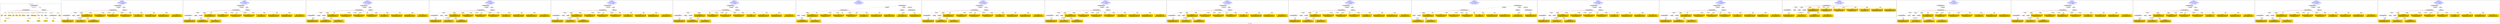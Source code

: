 digraph n0 {
fontcolor="blue"
remincross="true"
label="s05-met.json"
subgraph cluster_0 {
label="1-correct model"
n2[style="filled",color="white",fillcolor="lightgray",label="CulturalHeritageObject1"];
n3[shape="plaintext",style="filled",fillcolor="gold",label="Date"];
n4[style="filled",color="white",fillcolor="lightgray",label="Person1"];
n5[shape="plaintext",style="filled",fillcolor="gold",label="Description"];
n6[shape="plaintext",style="filled",fillcolor="gold",label="values"];
n7[shape="plaintext",style="filled",fillcolor="gold",label="Medium"];
n8[shape="plaintext",style="filled",fillcolor="gold",label="values"];
n9[shape="plaintext",style="filled",fillcolor="gold",label="Credit Line"];
n10[style="filled",color="white",fillcolor="lightgray",label="Concept1"];
n11[shape="plaintext",style="filled",fillcolor="gold",label="Accession Number"];
n12[style="filled",color="white",fillcolor="lightgray",label="Place1"];
n13[shape="plaintext",style="filled",fillcolor="gold",label="id"];
n14[style="filled",color="white",fillcolor="lightgray",label="Concept2"];
n15[style="filled",color="white",fillcolor="lightgray",label="CulturalHeritageObject2"];
n16[shape="plaintext",style="filled",fillcolor="gold",label="values"];
n17[shape="plaintext",style="filled",fillcolor="gold",label="Who"];
n18[shape="plaintext",style="filled",fillcolor="gold",label="Geography"];
n19[style="filled",color="white",fillcolor="lightgray",label="EuropeanaAggregation1"];
n20[style="filled",color="white",fillcolor="lightgray",label="WebResource1"];
n21[shape="plaintext",style="filled",fillcolor="gold",label="image"];
n22[shape="plaintext",style="filled",fillcolor="gold",label="values"];
n23[shape="plaintext",style="filled",fillcolor="gold",label="Classification"];
}
subgraph cluster_1 {
label="candidate 0\nlink coherence:1.0\nnode coherence:1.0\nconfidence:0.5076605525558112\nmapping score:0.5934626084276947\ncost:15.99985\n-precision:0.75-recall:0.57"
n25[style="filled",color="white",fillcolor="lightgray",label="CulturalHeritageObject1"];
n26[style="filled",color="white",fillcolor="lightgray",label="CulturalHeritageObject2"];
n27[style="filled",color="white",fillcolor="lightgray",label="Person1"];
n28[style="filled",color="white",fillcolor="lightgray",label="Concept1"];
n29[style="filled",color="white",fillcolor="lightgray",label="EuropeanaAggregation1"];
n30[style="filled",color="white",fillcolor="lightgray",label="WebResource1"];
n31[shape="plaintext",style="filled",fillcolor="gold",label="Description\n[CulturalHeritageObject,description,0.541]\n[Person,biographicalInformation,0.203]\n[CulturalHeritageObject,title,0.157]\n[CulturalHeritageObject,provenance,0.1]"];
n32[shape="plaintext",style="filled",fillcolor="gold",label="Geography\n[CulturalHeritageObject,provenance,0.488]\n[CulturalHeritageObject,title,0.189]\n[CulturalHeritageObject,description,0.17]\n[Concept,prefLabel,0.153]"];
n33[shape="plaintext",style="filled",fillcolor="gold",label="Classification\n[Concept,prefLabel,0.336]\n[Person,biographicalInformation,0.26]\n[CulturalHeritageObject,description,0.226]\n[CulturalHeritageObject,title,0.178]"];
n34[shape="plaintext",style="filled",fillcolor="gold",label="values\n[CulturalHeritageObject,medium,0.688]\n[CulturalHeritageObject,description,0.131]\n[CulturalHeritageObject,provenance,0.106]\n[CulturalHeritageObject,title,0.075]"];
n35[shape="plaintext",style="filled",fillcolor="gold",label="values\n[CulturalHeritageObject,provenance,0.342]\n[CulturalHeritageObject,description,0.312]\n[CulturalHeritageObject,title,0.187]\n[Document,classLink,0.159]"];
n36[shape="plaintext",style="filled",fillcolor="gold",label="Credit Line\n[CulturalHeritageObject,provenance,0.662]\n[CulturalHeritageObject,description,0.154]\n[CulturalHeritageObject,title,0.131]\n[Document,classLink,0.053]"];
n37[shape="plaintext",style="filled",fillcolor="gold",label="image\n[WebResource,classLink,0.626]\n[Document,classLink,0.368]\n[CulturalHeritageObject,description,0.004]\n[Person,nameOfThePerson,0.002]"];
n38[shape="plaintext",style="filled",fillcolor="gold",label="Date\n[CulturalHeritageObject,created,0.625]\n[Person,dateOfBirth,0.243]\n[Person,dateOfDeath,0.091]\n[CulturalHeritageObject,title,0.042]"];
n39[shape="plaintext",style="filled",fillcolor="gold",label="Medium\n[CulturalHeritageObject,medium,0.883]\n[CulturalHeritageObject,provenance,0.057]\n[CulturalHeritageObject,description,0.039]\n[CulturalHeritageObject,title,0.022]"];
n40[shape="plaintext",style="filled",fillcolor="gold",label="Who\n[Person,nameOfThePerson,0.433]\n[Document,classLink,0.337]\n[WebResource,classLink,0.119]\n[CulturalHeritageObject,description,0.111]"];
n41[shape="plaintext",style="filled",fillcolor="gold",label="values\n[CulturalHeritageObject,extent,0.73]\n[CulturalHeritageObject,description,0.14]\n[CulturalHeritageObject,provenance,0.082]\n[CulturalHeritageObject,title,0.048]"];
}
subgraph cluster_2 {
label="candidate 1\nlink coherence:1.0\nnode coherence:1.0\nconfidence:0.4989815417790621\nmapping score:0.590569604835445\ncost:15.99991\n-precision:0.62-recall:0.48"
n43[style="filled",color="white",fillcolor="lightgray",label="CulturalHeritageObject1"];
n44[style="filled",color="white",fillcolor="lightgray",label="CulturalHeritageObject2"];
n45[style="filled",color="white",fillcolor="lightgray",label="Concept1"];
n46[style="filled",color="white",fillcolor="lightgray",label="Document1"];
n47[style="filled",color="white",fillcolor="lightgray",label="EuropeanaAggregation1"];
n48[style="filled",color="white",fillcolor="lightgray",label="WebResource1"];
n49[shape="plaintext",style="filled",fillcolor="gold",label="Description\n[CulturalHeritageObject,description,0.541]\n[Person,biographicalInformation,0.203]\n[CulturalHeritageObject,title,0.157]\n[CulturalHeritageObject,provenance,0.1]"];
n50[shape="plaintext",style="filled",fillcolor="gold",label="Geography\n[CulturalHeritageObject,provenance,0.488]\n[CulturalHeritageObject,title,0.189]\n[CulturalHeritageObject,description,0.17]\n[Concept,prefLabel,0.153]"];
n51[shape="plaintext",style="filled",fillcolor="gold",label="Classification\n[Concept,prefLabel,0.336]\n[Person,biographicalInformation,0.26]\n[CulturalHeritageObject,description,0.226]\n[CulturalHeritageObject,title,0.178]"];
n52[shape="plaintext",style="filled",fillcolor="gold",label="values\n[CulturalHeritageObject,medium,0.688]\n[CulturalHeritageObject,description,0.131]\n[CulturalHeritageObject,provenance,0.106]\n[CulturalHeritageObject,title,0.075]"];
n53[shape="plaintext",style="filled",fillcolor="gold",label="values\n[CulturalHeritageObject,provenance,0.342]\n[CulturalHeritageObject,description,0.312]\n[CulturalHeritageObject,title,0.187]\n[Document,classLink,0.159]"];
n54[shape="plaintext",style="filled",fillcolor="gold",label="Credit Line\n[CulturalHeritageObject,provenance,0.662]\n[CulturalHeritageObject,description,0.154]\n[CulturalHeritageObject,title,0.131]\n[Document,classLink,0.053]"];
n55[shape="plaintext",style="filled",fillcolor="gold",label="image\n[WebResource,classLink,0.626]\n[Document,classLink,0.368]\n[CulturalHeritageObject,description,0.004]\n[Person,nameOfThePerson,0.002]"];
n56[shape="plaintext",style="filled",fillcolor="gold",label="Date\n[CulturalHeritageObject,created,0.625]\n[Person,dateOfBirth,0.243]\n[Person,dateOfDeath,0.091]\n[CulturalHeritageObject,title,0.042]"];
n57[shape="plaintext",style="filled",fillcolor="gold",label="Who\n[Person,nameOfThePerson,0.433]\n[Document,classLink,0.337]\n[WebResource,classLink,0.119]\n[CulturalHeritageObject,description,0.111]"];
n58[shape="plaintext",style="filled",fillcolor="gold",label="Medium\n[CulturalHeritageObject,medium,0.883]\n[CulturalHeritageObject,provenance,0.057]\n[CulturalHeritageObject,description,0.039]\n[CulturalHeritageObject,title,0.022]"];
n59[shape="plaintext",style="filled",fillcolor="gold",label="values\n[CulturalHeritageObject,extent,0.73]\n[CulturalHeritageObject,description,0.14]\n[CulturalHeritageObject,provenance,0.082]\n[CulturalHeritageObject,title,0.048]"];
}
subgraph cluster_3 {
label="candidate 10\nlink coherence:0.9375\nnode coherence:0.9375\nconfidence:0.5416517882527699\nmapping score:0.5839596869933475\ncost:114.99991\n-precision:0.69-recall:0.52"
n61[style="filled",color="white",fillcolor="lightgray",label="CulturalHeritageObject1"];
n62[style="filled",color="white",fillcolor="lightgray",label="CulturalHeritageObject2"];
n63[style="filled",color="white",fillcolor="lightgray",label="Concept1"];
n64[style="filled",color="white",fillcolor="lightgray",label="Document1"];
n65[style="filled",color="white",fillcolor="lightgray",label="EuropeanaAggregation1"];
n66[style="filled",color="white",fillcolor="lightgray",label="WebResource1"];
n67[shape="plaintext",style="filled",fillcolor="gold",label="Description\n[CulturalHeritageObject,description,0.541]\n[Person,biographicalInformation,0.203]\n[CulturalHeritageObject,title,0.157]\n[CulturalHeritageObject,provenance,0.1]"];
n68[shape="plaintext",style="filled",fillcolor="gold",label="Credit Line\n[CulturalHeritageObject,provenance,0.662]\n[CulturalHeritageObject,description,0.154]\n[CulturalHeritageObject,title,0.131]\n[Document,classLink,0.053]"];
n69[shape="plaintext",style="filled",fillcolor="gold",label="Classification\n[Concept,prefLabel,0.336]\n[Person,biographicalInformation,0.26]\n[CulturalHeritageObject,description,0.226]\n[CulturalHeritageObject,title,0.178]"];
n70[shape="plaintext",style="filled",fillcolor="gold",label="values\n[CulturalHeritageObject,medium,0.688]\n[CulturalHeritageObject,description,0.131]\n[CulturalHeritageObject,provenance,0.106]\n[CulturalHeritageObject,title,0.075]"];
n71[shape="plaintext",style="filled",fillcolor="gold",label="values\n[CulturalHeritageObject,provenance,0.342]\n[CulturalHeritageObject,description,0.312]\n[CulturalHeritageObject,title,0.187]\n[Document,classLink,0.159]"];
n72[shape="plaintext",style="filled",fillcolor="gold",label="Geography\n[CulturalHeritageObject,provenance,0.488]\n[CulturalHeritageObject,title,0.189]\n[CulturalHeritageObject,description,0.17]\n[Concept,prefLabel,0.153]"];
n73[shape="plaintext",style="filled",fillcolor="gold",label="image\n[WebResource,classLink,0.626]\n[Document,classLink,0.368]\n[CulturalHeritageObject,description,0.004]\n[Person,nameOfThePerson,0.002]"];
n74[shape="plaintext",style="filled",fillcolor="gold",label="Date\n[CulturalHeritageObject,created,0.625]\n[Person,dateOfBirth,0.243]\n[Person,dateOfDeath,0.091]\n[CulturalHeritageObject,title,0.042]"];
n75[shape="plaintext",style="filled",fillcolor="gold",label="Who\n[Person,nameOfThePerson,0.433]\n[Document,classLink,0.337]\n[WebResource,classLink,0.119]\n[CulturalHeritageObject,description,0.111]"];
n76[shape="plaintext",style="filled",fillcolor="gold",label="Medium\n[CulturalHeritageObject,medium,0.883]\n[CulturalHeritageObject,provenance,0.057]\n[CulturalHeritageObject,description,0.039]\n[CulturalHeritageObject,title,0.022]"];
n77[shape="plaintext",style="filled",fillcolor="gold",label="values\n[CulturalHeritageObject,extent,0.73]\n[CulturalHeritageObject,description,0.14]\n[CulturalHeritageObject,provenance,0.082]\n[CulturalHeritageObject,title,0.048]"];
}
subgraph cluster_4 {
label="candidate 11\nlink coherence:0.9375\nnode coherence:1.0\nconfidence:0.5076605525558112\nmapping score:0.5934626084276947\ncost:15.99984\n-precision:0.69-recall:0.52"
n79[style="filled",color="white",fillcolor="lightgray",label="CulturalHeritageObject1"];
n80[style="filled",color="white",fillcolor="lightgray",label="CulturalHeritageObject2"];
n81[style="filled",color="white",fillcolor="lightgray",label="Person1"];
n82[style="filled",color="white",fillcolor="lightgray",label="Concept1"];
n83[style="filled",color="white",fillcolor="lightgray",label="EuropeanaAggregation1"];
n84[style="filled",color="white",fillcolor="lightgray",label="WebResource1"];
n85[shape="plaintext",style="filled",fillcolor="gold",label="Description\n[CulturalHeritageObject,description,0.541]\n[Person,biographicalInformation,0.203]\n[CulturalHeritageObject,title,0.157]\n[CulturalHeritageObject,provenance,0.1]"];
n86[shape="plaintext",style="filled",fillcolor="gold",label="Geography\n[CulturalHeritageObject,provenance,0.488]\n[CulturalHeritageObject,title,0.189]\n[CulturalHeritageObject,description,0.17]\n[Concept,prefLabel,0.153]"];
n87[shape="plaintext",style="filled",fillcolor="gold",label="Classification\n[Concept,prefLabel,0.336]\n[Person,biographicalInformation,0.26]\n[CulturalHeritageObject,description,0.226]\n[CulturalHeritageObject,title,0.178]"];
n88[shape="plaintext",style="filled",fillcolor="gold",label="values\n[CulturalHeritageObject,medium,0.688]\n[CulturalHeritageObject,description,0.131]\n[CulturalHeritageObject,provenance,0.106]\n[CulturalHeritageObject,title,0.075]"];
n89[shape="plaintext",style="filled",fillcolor="gold",label="values\n[CulturalHeritageObject,provenance,0.342]\n[CulturalHeritageObject,description,0.312]\n[CulturalHeritageObject,title,0.187]\n[Document,classLink,0.159]"];
n90[shape="plaintext",style="filled",fillcolor="gold",label="Credit Line\n[CulturalHeritageObject,provenance,0.662]\n[CulturalHeritageObject,description,0.154]\n[CulturalHeritageObject,title,0.131]\n[Document,classLink,0.053]"];
n91[shape="plaintext",style="filled",fillcolor="gold",label="image\n[WebResource,classLink,0.626]\n[Document,classLink,0.368]\n[CulturalHeritageObject,description,0.004]\n[Person,nameOfThePerson,0.002]"];
n92[shape="plaintext",style="filled",fillcolor="gold",label="Date\n[CulturalHeritageObject,created,0.625]\n[Person,dateOfBirth,0.243]\n[Person,dateOfDeath,0.091]\n[CulturalHeritageObject,title,0.042]"];
n93[shape="plaintext",style="filled",fillcolor="gold",label="Medium\n[CulturalHeritageObject,medium,0.883]\n[CulturalHeritageObject,provenance,0.057]\n[CulturalHeritageObject,description,0.039]\n[CulturalHeritageObject,title,0.022]"];
n94[shape="plaintext",style="filled",fillcolor="gold",label="Who\n[Person,nameOfThePerson,0.433]\n[Document,classLink,0.337]\n[WebResource,classLink,0.119]\n[CulturalHeritageObject,description,0.111]"];
n95[shape="plaintext",style="filled",fillcolor="gold",label="values\n[CulturalHeritageObject,extent,0.73]\n[CulturalHeritageObject,description,0.14]\n[CulturalHeritageObject,provenance,0.082]\n[CulturalHeritageObject,title,0.048]"];
}
subgraph cluster_5 {
label="candidate 12\nlink coherence:0.9375\nnode coherence:1.0\nconfidence:0.5076605525558112\nmapping score:0.5934626084276947\ncost:115.009892\n-precision:0.69-recall:0.52"
n97[style="filled",color="white",fillcolor="lightgray",label="CulturalHeritageObject1"];
n98[style="filled",color="white",fillcolor="lightgray",label="CulturalHeritageObject2"];
n99[style="filled",color="white",fillcolor="lightgray",label="Person1"];
n100[style="filled",color="white",fillcolor="lightgray",label="Concept1"];
n101[style="filled",color="white",fillcolor="lightgray",label="EuropeanaAggregation1"];
n102[style="filled",color="white",fillcolor="lightgray",label="WebResource1"];
n103[shape="plaintext",style="filled",fillcolor="gold",label="Description\n[CulturalHeritageObject,description,0.541]\n[Person,biographicalInformation,0.203]\n[CulturalHeritageObject,title,0.157]\n[CulturalHeritageObject,provenance,0.1]"];
n104[shape="plaintext",style="filled",fillcolor="gold",label="Geography\n[CulturalHeritageObject,provenance,0.488]\n[CulturalHeritageObject,title,0.189]\n[CulturalHeritageObject,description,0.17]\n[Concept,prefLabel,0.153]"];
n105[shape="plaintext",style="filled",fillcolor="gold",label="Classification\n[Concept,prefLabel,0.336]\n[Person,biographicalInformation,0.26]\n[CulturalHeritageObject,description,0.226]\n[CulturalHeritageObject,title,0.178]"];
n106[shape="plaintext",style="filled",fillcolor="gold",label="values\n[CulturalHeritageObject,medium,0.688]\n[CulturalHeritageObject,description,0.131]\n[CulturalHeritageObject,provenance,0.106]\n[CulturalHeritageObject,title,0.075]"];
n107[shape="plaintext",style="filled",fillcolor="gold",label="values\n[CulturalHeritageObject,provenance,0.342]\n[CulturalHeritageObject,description,0.312]\n[CulturalHeritageObject,title,0.187]\n[Document,classLink,0.159]"];
n108[shape="plaintext",style="filled",fillcolor="gold",label="Credit Line\n[CulturalHeritageObject,provenance,0.662]\n[CulturalHeritageObject,description,0.154]\n[CulturalHeritageObject,title,0.131]\n[Document,classLink,0.053]"];
n109[shape="plaintext",style="filled",fillcolor="gold",label="image\n[WebResource,classLink,0.626]\n[Document,classLink,0.368]\n[CulturalHeritageObject,description,0.004]\n[Person,nameOfThePerson,0.002]"];
n110[shape="plaintext",style="filled",fillcolor="gold",label="Date\n[CulturalHeritageObject,created,0.625]\n[Person,dateOfBirth,0.243]\n[Person,dateOfDeath,0.091]\n[CulturalHeritageObject,title,0.042]"];
n111[shape="plaintext",style="filled",fillcolor="gold",label="Medium\n[CulturalHeritageObject,medium,0.883]\n[CulturalHeritageObject,provenance,0.057]\n[CulturalHeritageObject,description,0.039]\n[CulturalHeritageObject,title,0.022]"];
n112[shape="plaintext",style="filled",fillcolor="gold",label="Who\n[Person,nameOfThePerson,0.433]\n[Document,classLink,0.337]\n[WebResource,classLink,0.119]\n[CulturalHeritageObject,description,0.111]"];
n113[shape="plaintext",style="filled",fillcolor="gold",label="values\n[CulturalHeritageObject,extent,0.73]\n[CulturalHeritageObject,description,0.14]\n[CulturalHeritageObject,provenance,0.082]\n[CulturalHeritageObject,title,0.048]"];
}
subgraph cluster_6 {
label="candidate 13\nlink coherence:0.9375\nnode coherence:1.0\nconfidence:0.4989815417790621\nmapping score:0.590569604835445\ncost:15.9999\n-precision:0.56-recall:0.43"
n115[style="filled",color="white",fillcolor="lightgray",label="CulturalHeritageObject1"];
n116[style="filled",color="white",fillcolor="lightgray",label="CulturalHeritageObject2"];
n117[style="filled",color="white",fillcolor="lightgray",label="Concept1"];
n118[style="filled",color="white",fillcolor="lightgray",label="Document1"];
n119[style="filled",color="white",fillcolor="lightgray",label="EuropeanaAggregation1"];
n120[style="filled",color="white",fillcolor="lightgray",label="WebResource1"];
n121[shape="plaintext",style="filled",fillcolor="gold",label="Description\n[CulturalHeritageObject,description,0.541]\n[Person,biographicalInformation,0.203]\n[CulturalHeritageObject,title,0.157]\n[CulturalHeritageObject,provenance,0.1]"];
n122[shape="plaintext",style="filled",fillcolor="gold",label="Geography\n[CulturalHeritageObject,provenance,0.488]\n[CulturalHeritageObject,title,0.189]\n[CulturalHeritageObject,description,0.17]\n[Concept,prefLabel,0.153]"];
n123[shape="plaintext",style="filled",fillcolor="gold",label="Classification\n[Concept,prefLabel,0.336]\n[Person,biographicalInformation,0.26]\n[CulturalHeritageObject,description,0.226]\n[CulturalHeritageObject,title,0.178]"];
n124[shape="plaintext",style="filled",fillcolor="gold",label="values\n[CulturalHeritageObject,medium,0.688]\n[CulturalHeritageObject,description,0.131]\n[CulturalHeritageObject,provenance,0.106]\n[CulturalHeritageObject,title,0.075]"];
n125[shape="plaintext",style="filled",fillcolor="gold",label="values\n[CulturalHeritageObject,provenance,0.342]\n[CulturalHeritageObject,description,0.312]\n[CulturalHeritageObject,title,0.187]\n[Document,classLink,0.159]"];
n126[shape="plaintext",style="filled",fillcolor="gold",label="Credit Line\n[CulturalHeritageObject,provenance,0.662]\n[CulturalHeritageObject,description,0.154]\n[CulturalHeritageObject,title,0.131]\n[Document,classLink,0.053]"];
n127[shape="plaintext",style="filled",fillcolor="gold",label="image\n[WebResource,classLink,0.626]\n[Document,classLink,0.368]\n[CulturalHeritageObject,description,0.004]\n[Person,nameOfThePerson,0.002]"];
n128[shape="plaintext",style="filled",fillcolor="gold",label="Date\n[CulturalHeritageObject,created,0.625]\n[Person,dateOfBirth,0.243]\n[Person,dateOfDeath,0.091]\n[CulturalHeritageObject,title,0.042]"];
n129[shape="plaintext",style="filled",fillcolor="gold",label="Who\n[Person,nameOfThePerson,0.433]\n[Document,classLink,0.337]\n[WebResource,classLink,0.119]\n[CulturalHeritageObject,description,0.111]"];
n130[shape="plaintext",style="filled",fillcolor="gold",label="Medium\n[CulturalHeritageObject,medium,0.883]\n[CulturalHeritageObject,provenance,0.057]\n[CulturalHeritageObject,description,0.039]\n[CulturalHeritageObject,title,0.022]"];
n131[shape="plaintext",style="filled",fillcolor="gold",label="values\n[CulturalHeritageObject,extent,0.73]\n[CulturalHeritageObject,description,0.14]\n[CulturalHeritageObject,provenance,0.082]\n[CulturalHeritageObject,title,0.048]"];
}
subgraph cluster_7 {
label="candidate 14\nlink coherence:0.9375\nnode coherence:1.0\nconfidence:0.4989815417790621\nmapping score:0.590569604835445\ncost:115.009912\n-precision:0.56-recall:0.43"
n133[style="filled",color="white",fillcolor="lightgray",label="CulturalHeritageObject1"];
n134[style="filled",color="white",fillcolor="lightgray",label="Concept1"];
n135[style="filled",color="white",fillcolor="lightgray",label="Document1"];
n136[style="filled",color="white",fillcolor="lightgray",label="EuropeanaAggregation1"];
n137[style="filled",color="white",fillcolor="lightgray",label="WebResource1"];
n138[style="filled",color="white",fillcolor="lightgray",label="CulturalHeritageObject2"];
n139[shape="plaintext",style="filled",fillcolor="gold",label="Description\n[CulturalHeritageObject,description,0.541]\n[Person,biographicalInformation,0.203]\n[CulturalHeritageObject,title,0.157]\n[CulturalHeritageObject,provenance,0.1]"];
n140[shape="plaintext",style="filled",fillcolor="gold",label="Geography\n[CulturalHeritageObject,provenance,0.488]\n[CulturalHeritageObject,title,0.189]\n[CulturalHeritageObject,description,0.17]\n[Concept,prefLabel,0.153]"];
n141[shape="plaintext",style="filled",fillcolor="gold",label="Classification\n[Concept,prefLabel,0.336]\n[Person,biographicalInformation,0.26]\n[CulturalHeritageObject,description,0.226]\n[CulturalHeritageObject,title,0.178]"];
n142[shape="plaintext",style="filled",fillcolor="gold",label="values\n[CulturalHeritageObject,medium,0.688]\n[CulturalHeritageObject,description,0.131]\n[CulturalHeritageObject,provenance,0.106]\n[CulturalHeritageObject,title,0.075]"];
n143[shape="plaintext",style="filled",fillcolor="gold",label="values\n[CulturalHeritageObject,provenance,0.342]\n[CulturalHeritageObject,description,0.312]\n[CulturalHeritageObject,title,0.187]\n[Document,classLink,0.159]"];
n144[shape="plaintext",style="filled",fillcolor="gold",label="Credit Line\n[CulturalHeritageObject,provenance,0.662]\n[CulturalHeritageObject,description,0.154]\n[CulturalHeritageObject,title,0.131]\n[Document,classLink,0.053]"];
n145[shape="plaintext",style="filled",fillcolor="gold",label="image\n[WebResource,classLink,0.626]\n[Document,classLink,0.368]\n[CulturalHeritageObject,description,0.004]\n[Person,nameOfThePerson,0.002]"];
n146[shape="plaintext",style="filled",fillcolor="gold",label="Date\n[CulturalHeritageObject,created,0.625]\n[Person,dateOfBirth,0.243]\n[Person,dateOfDeath,0.091]\n[CulturalHeritageObject,title,0.042]"];
n147[shape="plaintext",style="filled",fillcolor="gold",label="Who\n[Person,nameOfThePerson,0.433]\n[Document,classLink,0.337]\n[WebResource,classLink,0.119]\n[CulturalHeritageObject,description,0.111]"];
n148[shape="plaintext",style="filled",fillcolor="gold",label="Medium\n[CulturalHeritageObject,medium,0.883]\n[CulturalHeritageObject,provenance,0.057]\n[CulturalHeritageObject,description,0.039]\n[CulturalHeritageObject,title,0.022]"];
n149[shape="plaintext",style="filled",fillcolor="gold",label="values\n[CulturalHeritageObject,extent,0.73]\n[CulturalHeritageObject,description,0.14]\n[CulturalHeritageObject,provenance,0.082]\n[CulturalHeritageObject,title,0.048]"];
}
subgraph cluster_8 {
label="candidate 15\nlink coherence:0.9375\nnode coherence:1.0\nconfidence:0.4989815417790621\nmapping score:0.590569604835445\ncost:115.009952\n-precision:0.62-recall:0.48"
n151[style="filled",color="white",fillcolor="lightgray",label="CulturalHeritageObject1"];
n152[style="filled",color="white",fillcolor="lightgray",label="CulturalHeritageObject2"];
n153[style="filled",color="white",fillcolor="lightgray",label="Concept1"];
n154[style="filled",color="white",fillcolor="lightgray",label="Document1"];
n155[style="filled",color="white",fillcolor="lightgray",label="EuropeanaAggregation1"];
n156[style="filled",color="white",fillcolor="lightgray",label="WebResource1"];
n157[shape="plaintext",style="filled",fillcolor="gold",label="Description\n[CulturalHeritageObject,description,0.541]\n[Person,biographicalInformation,0.203]\n[CulturalHeritageObject,title,0.157]\n[CulturalHeritageObject,provenance,0.1]"];
n158[shape="plaintext",style="filled",fillcolor="gold",label="Geography\n[CulturalHeritageObject,provenance,0.488]\n[CulturalHeritageObject,title,0.189]\n[CulturalHeritageObject,description,0.17]\n[Concept,prefLabel,0.153]"];
n159[shape="plaintext",style="filled",fillcolor="gold",label="Classification\n[Concept,prefLabel,0.336]\n[Person,biographicalInformation,0.26]\n[CulturalHeritageObject,description,0.226]\n[CulturalHeritageObject,title,0.178]"];
n160[shape="plaintext",style="filled",fillcolor="gold",label="values\n[CulturalHeritageObject,medium,0.688]\n[CulturalHeritageObject,description,0.131]\n[CulturalHeritageObject,provenance,0.106]\n[CulturalHeritageObject,title,0.075]"];
n161[shape="plaintext",style="filled",fillcolor="gold",label="values\n[CulturalHeritageObject,provenance,0.342]\n[CulturalHeritageObject,description,0.312]\n[CulturalHeritageObject,title,0.187]\n[Document,classLink,0.159]"];
n162[shape="plaintext",style="filled",fillcolor="gold",label="Credit Line\n[CulturalHeritageObject,provenance,0.662]\n[CulturalHeritageObject,description,0.154]\n[CulturalHeritageObject,title,0.131]\n[Document,classLink,0.053]"];
n163[shape="plaintext",style="filled",fillcolor="gold",label="image\n[WebResource,classLink,0.626]\n[Document,classLink,0.368]\n[CulturalHeritageObject,description,0.004]\n[Person,nameOfThePerson,0.002]"];
n164[shape="plaintext",style="filled",fillcolor="gold",label="Date\n[CulturalHeritageObject,created,0.625]\n[Person,dateOfBirth,0.243]\n[Person,dateOfDeath,0.091]\n[CulturalHeritageObject,title,0.042]"];
n165[shape="plaintext",style="filled",fillcolor="gold",label="Who\n[Person,nameOfThePerson,0.433]\n[Document,classLink,0.337]\n[WebResource,classLink,0.119]\n[CulturalHeritageObject,description,0.111]"];
n166[shape="plaintext",style="filled",fillcolor="gold",label="Medium\n[CulturalHeritageObject,medium,0.883]\n[CulturalHeritageObject,provenance,0.057]\n[CulturalHeritageObject,description,0.039]\n[CulturalHeritageObject,title,0.022]"];
n167[shape="plaintext",style="filled",fillcolor="gold",label="values\n[CulturalHeritageObject,extent,0.73]\n[CulturalHeritageObject,description,0.14]\n[CulturalHeritageObject,provenance,0.082]\n[CulturalHeritageObject,title,0.048]"];
}
subgraph cluster_9 {
label="candidate 16\nlink coherence:0.9375\nnode coherence:1.0\nconfidence:0.4945662916662998\nmapping score:0.5890978547978575\ncost:15.99984\n-precision:0.75-recall:0.57"
n169[style="filled",color="white",fillcolor="lightgray",label="CulturalHeritageObject1"];
n170[style="filled",color="white",fillcolor="lightgray",label="CulturalHeritageObject2"];
n171[style="filled",color="white",fillcolor="lightgray",label="Person1"];
n172[style="filled",color="white",fillcolor="lightgray",label="Concept1"];
n173[style="filled",color="white",fillcolor="lightgray",label="EuropeanaAggregation1"];
n174[style="filled",color="white",fillcolor="lightgray",label="WebResource1"];
n175[shape="plaintext",style="filled",fillcolor="gold",label="Description\n[CulturalHeritageObject,description,0.541]\n[Person,biographicalInformation,0.203]\n[CulturalHeritageObject,title,0.157]\n[CulturalHeritageObject,provenance,0.1]"];
n176[shape="plaintext",style="filled",fillcolor="gold",label="Credit Line\n[CulturalHeritageObject,provenance,0.662]\n[CulturalHeritageObject,description,0.154]\n[CulturalHeritageObject,title,0.131]\n[Document,classLink,0.053]"];
n177[shape="plaintext",style="filled",fillcolor="gold",label="Classification\n[Concept,prefLabel,0.336]\n[Person,biographicalInformation,0.26]\n[CulturalHeritageObject,description,0.226]\n[CulturalHeritageObject,title,0.178]"];
n178[shape="plaintext",style="filled",fillcolor="gold",label="values\n[CulturalHeritageObject,medium,0.688]\n[CulturalHeritageObject,description,0.131]\n[CulturalHeritageObject,provenance,0.106]\n[CulturalHeritageObject,title,0.075]"];
n179[shape="plaintext",style="filled",fillcolor="gold",label="values\n[CulturalHeritageObject,provenance,0.342]\n[CulturalHeritageObject,description,0.312]\n[CulturalHeritageObject,title,0.187]\n[Document,classLink,0.159]"];
n180[shape="plaintext",style="filled",fillcolor="gold",label="Geography\n[CulturalHeritageObject,provenance,0.488]\n[CulturalHeritageObject,title,0.189]\n[CulturalHeritageObject,description,0.17]\n[Concept,prefLabel,0.153]"];
n181[shape="plaintext",style="filled",fillcolor="gold",label="image\n[WebResource,classLink,0.626]\n[Document,classLink,0.368]\n[CulturalHeritageObject,description,0.004]\n[Person,nameOfThePerson,0.002]"];
n182[shape="plaintext",style="filled",fillcolor="gold",label="Date\n[CulturalHeritageObject,created,0.625]\n[Person,dateOfBirth,0.243]\n[Person,dateOfDeath,0.091]\n[CulturalHeritageObject,title,0.042]"];
n183[shape="plaintext",style="filled",fillcolor="gold",label="Medium\n[CulturalHeritageObject,medium,0.883]\n[CulturalHeritageObject,provenance,0.057]\n[CulturalHeritageObject,description,0.039]\n[CulturalHeritageObject,title,0.022]"];
n184[shape="plaintext",style="filled",fillcolor="gold",label="Who\n[Person,nameOfThePerson,0.433]\n[Document,classLink,0.337]\n[WebResource,classLink,0.119]\n[CulturalHeritageObject,description,0.111]"];
n185[shape="plaintext",style="filled",fillcolor="gold",label="values\n[CulturalHeritageObject,extent,0.73]\n[CulturalHeritageObject,description,0.14]\n[CulturalHeritageObject,provenance,0.082]\n[CulturalHeritageObject,title,0.048]"];
}
subgraph cluster_10 {
label="candidate 17\nlink coherence:0.9375\nnode coherence:1.0\nconfidence:0.4945662916662998\nmapping score:0.5890978547978575\ncost:115.009892\n-precision:0.75-recall:0.57"
n187[style="filled",color="white",fillcolor="lightgray",label="CulturalHeritageObject1"];
n188[style="filled",color="white",fillcolor="lightgray",label="CulturalHeritageObject2"];
n189[style="filled",color="white",fillcolor="lightgray",label="Person1"];
n190[style="filled",color="white",fillcolor="lightgray",label="Concept1"];
n191[style="filled",color="white",fillcolor="lightgray",label="EuropeanaAggregation1"];
n192[style="filled",color="white",fillcolor="lightgray",label="WebResource1"];
n193[shape="plaintext",style="filled",fillcolor="gold",label="Description\n[CulturalHeritageObject,description,0.541]\n[Person,biographicalInformation,0.203]\n[CulturalHeritageObject,title,0.157]\n[CulturalHeritageObject,provenance,0.1]"];
n194[shape="plaintext",style="filled",fillcolor="gold",label="Credit Line\n[CulturalHeritageObject,provenance,0.662]\n[CulturalHeritageObject,description,0.154]\n[CulturalHeritageObject,title,0.131]\n[Document,classLink,0.053]"];
n195[shape="plaintext",style="filled",fillcolor="gold",label="Classification\n[Concept,prefLabel,0.336]\n[Person,biographicalInformation,0.26]\n[CulturalHeritageObject,description,0.226]\n[CulturalHeritageObject,title,0.178]"];
n196[shape="plaintext",style="filled",fillcolor="gold",label="values\n[CulturalHeritageObject,medium,0.688]\n[CulturalHeritageObject,description,0.131]\n[CulturalHeritageObject,provenance,0.106]\n[CulturalHeritageObject,title,0.075]"];
n197[shape="plaintext",style="filled",fillcolor="gold",label="values\n[CulturalHeritageObject,provenance,0.342]\n[CulturalHeritageObject,description,0.312]\n[CulturalHeritageObject,title,0.187]\n[Document,classLink,0.159]"];
n198[shape="plaintext",style="filled",fillcolor="gold",label="Geography\n[CulturalHeritageObject,provenance,0.488]\n[CulturalHeritageObject,title,0.189]\n[CulturalHeritageObject,description,0.17]\n[Concept,prefLabel,0.153]"];
n199[shape="plaintext",style="filled",fillcolor="gold",label="image\n[WebResource,classLink,0.626]\n[Document,classLink,0.368]\n[CulturalHeritageObject,description,0.004]\n[Person,nameOfThePerson,0.002]"];
n200[shape="plaintext",style="filled",fillcolor="gold",label="Date\n[CulturalHeritageObject,created,0.625]\n[Person,dateOfBirth,0.243]\n[Person,dateOfDeath,0.091]\n[CulturalHeritageObject,title,0.042]"];
n201[shape="plaintext",style="filled",fillcolor="gold",label="Medium\n[CulturalHeritageObject,medium,0.883]\n[CulturalHeritageObject,provenance,0.057]\n[CulturalHeritageObject,description,0.039]\n[CulturalHeritageObject,title,0.022]"];
n202[shape="plaintext",style="filled",fillcolor="gold",label="Who\n[Person,nameOfThePerson,0.433]\n[Document,classLink,0.337]\n[WebResource,classLink,0.119]\n[CulturalHeritageObject,description,0.111]"];
n203[shape="plaintext",style="filled",fillcolor="gold",label="values\n[CulturalHeritageObject,extent,0.73]\n[CulturalHeritageObject,description,0.14]\n[CulturalHeritageObject,provenance,0.082]\n[CulturalHeritageObject,title,0.048]"];
}
subgraph cluster_11 {
label="candidate 18\nlink coherence:0.9375\nnode coherence:1.0\nconfidence:0.48588728088955063\nmapping score:0.5862048512056078\ncost:15.9999\n-precision:0.62-recall:0.48"
n205[style="filled",color="white",fillcolor="lightgray",label="CulturalHeritageObject1"];
n206[style="filled",color="white",fillcolor="lightgray",label="CulturalHeritageObject2"];
n207[style="filled",color="white",fillcolor="lightgray",label="Concept1"];
n208[style="filled",color="white",fillcolor="lightgray",label="Document1"];
n209[style="filled",color="white",fillcolor="lightgray",label="EuropeanaAggregation1"];
n210[style="filled",color="white",fillcolor="lightgray",label="WebResource1"];
n211[shape="plaintext",style="filled",fillcolor="gold",label="Description\n[CulturalHeritageObject,description,0.541]\n[Person,biographicalInformation,0.203]\n[CulturalHeritageObject,title,0.157]\n[CulturalHeritageObject,provenance,0.1]"];
n212[shape="plaintext",style="filled",fillcolor="gold",label="Credit Line\n[CulturalHeritageObject,provenance,0.662]\n[CulturalHeritageObject,description,0.154]\n[CulturalHeritageObject,title,0.131]\n[Document,classLink,0.053]"];
n213[shape="plaintext",style="filled",fillcolor="gold",label="Classification\n[Concept,prefLabel,0.336]\n[Person,biographicalInformation,0.26]\n[CulturalHeritageObject,description,0.226]\n[CulturalHeritageObject,title,0.178]"];
n214[shape="plaintext",style="filled",fillcolor="gold",label="values\n[CulturalHeritageObject,medium,0.688]\n[CulturalHeritageObject,description,0.131]\n[CulturalHeritageObject,provenance,0.106]\n[CulturalHeritageObject,title,0.075]"];
n215[shape="plaintext",style="filled",fillcolor="gold",label="values\n[CulturalHeritageObject,provenance,0.342]\n[CulturalHeritageObject,description,0.312]\n[CulturalHeritageObject,title,0.187]\n[Document,classLink,0.159]"];
n216[shape="plaintext",style="filled",fillcolor="gold",label="Geography\n[CulturalHeritageObject,provenance,0.488]\n[CulturalHeritageObject,title,0.189]\n[CulturalHeritageObject,description,0.17]\n[Concept,prefLabel,0.153]"];
n217[shape="plaintext",style="filled",fillcolor="gold",label="image\n[WebResource,classLink,0.626]\n[Document,classLink,0.368]\n[CulturalHeritageObject,description,0.004]\n[Person,nameOfThePerson,0.002]"];
n218[shape="plaintext",style="filled",fillcolor="gold",label="Date\n[CulturalHeritageObject,created,0.625]\n[Person,dateOfBirth,0.243]\n[Person,dateOfDeath,0.091]\n[CulturalHeritageObject,title,0.042]"];
n219[shape="plaintext",style="filled",fillcolor="gold",label="Who\n[Person,nameOfThePerson,0.433]\n[Document,classLink,0.337]\n[WebResource,classLink,0.119]\n[CulturalHeritageObject,description,0.111]"];
n220[shape="plaintext",style="filled",fillcolor="gold",label="Medium\n[CulturalHeritageObject,medium,0.883]\n[CulturalHeritageObject,provenance,0.057]\n[CulturalHeritageObject,description,0.039]\n[CulturalHeritageObject,title,0.022]"];
n221[shape="plaintext",style="filled",fillcolor="gold",label="values\n[CulturalHeritageObject,extent,0.73]\n[CulturalHeritageObject,description,0.14]\n[CulturalHeritageObject,provenance,0.082]\n[CulturalHeritageObject,title,0.048]"];
}
subgraph cluster_12 {
label="candidate 19\nlink coherence:0.9375\nnode coherence:1.0\nconfidence:0.48588728088955063\nmapping score:0.5862048512056078\ncost:115.009912\n-precision:0.62-recall:0.48"
n223[style="filled",color="white",fillcolor="lightgray",label="CulturalHeritageObject1"];
n224[style="filled",color="white",fillcolor="lightgray",label="Concept1"];
n225[style="filled",color="white",fillcolor="lightgray",label="Document1"];
n226[style="filled",color="white",fillcolor="lightgray",label="EuropeanaAggregation1"];
n227[style="filled",color="white",fillcolor="lightgray",label="WebResource1"];
n228[style="filled",color="white",fillcolor="lightgray",label="CulturalHeritageObject2"];
n229[shape="plaintext",style="filled",fillcolor="gold",label="Description\n[CulturalHeritageObject,description,0.541]\n[Person,biographicalInformation,0.203]\n[CulturalHeritageObject,title,0.157]\n[CulturalHeritageObject,provenance,0.1]"];
n230[shape="plaintext",style="filled",fillcolor="gold",label="Credit Line\n[CulturalHeritageObject,provenance,0.662]\n[CulturalHeritageObject,description,0.154]\n[CulturalHeritageObject,title,0.131]\n[Document,classLink,0.053]"];
n231[shape="plaintext",style="filled",fillcolor="gold",label="Classification\n[Concept,prefLabel,0.336]\n[Person,biographicalInformation,0.26]\n[CulturalHeritageObject,description,0.226]\n[CulturalHeritageObject,title,0.178]"];
n232[shape="plaintext",style="filled",fillcolor="gold",label="values\n[CulturalHeritageObject,medium,0.688]\n[CulturalHeritageObject,description,0.131]\n[CulturalHeritageObject,provenance,0.106]\n[CulturalHeritageObject,title,0.075]"];
n233[shape="plaintext",style="filled",fillcolor="gold",label="values\n[CulturalHeritageObject,provenance,0.342]\n[CulturalHeritageObject,description,0.312]\n[CulturalHeritageObject,title,0.187]\n[Document,classLink,0.159]"];
n234[shape="plaintext",style="filled",fillcolor="gold",label="Geography\n[CulturalHeritageObject,provenance,0.488]\n[CulturalHeritageObject,title,0.189]\n[CulturalHeritageObject,description,0.17]\n[Concept,prefLabel,0.153]"];
n235[shape="plaintext",style="filled",fillcolor="gold",label="image\n[WebResource,classLink,0.626]\n[Document,classLink,0.368]\n[CulturalHeritageObject,description,0.004]\n[Person,nameOfThePerson,0.002]"];
n236[shape="plaintext",style="filled",fillcolor="gold",label="Date\n[CulturalHeritageObject,created,0.625]\n[Person,dateOfBirth,0.243]\n[Person,dateOfDeath,0.091]\n[CulturalHeritageObject,title,0.042]"];
n237[shape="plaintext",style="filled",fillcolor="gold",label="Who\n[Person,nameOfThePerson,0.433]\n[Document,classLink,0.337]\n[WebResource,classLink,0.119]\n[CulturalHeritageObject,description,0.111]"];
n238[shape="plaintext",style="filled",fillcolor="gold",label="Medium\n[CulturalHeritageObject,medium,0.883]\n[CulturalHeritageObject,provenance,0.057]\n[CulturalHeritageObject,description,0.039]\n[CulturalHeritageObject,title,0.022]"];
n239[shape="plaintext",style="filled",fillcolor="gold",label="values\n[CulturalHeritageObject,extent,0.73]\n[CulturalHeritageObject,description,0.14]\n[CulturalHeritageObject,provenance,0.082]\n[CulturalHeritageObject,title,0.048]"];
}
subgraph cluster_13 {
label="candidate 2\nlink coherence:1.0\nnode coherence:1.0\nconfidence:0.4945662916662998\nmapping score:0.5890978547978575\ncost:15.99985\n-precision:0.81-recall:0.62"
n241[style="filled",color="white",fillcolor="lightgray",label="CulturalHeritageObject1"];
n242[style="filled",color="white",fillcolor="lightgray",label="CulturalHeritageObject2"];
n243[style="filled",color="white",fillcolor="lightgray",label="Person1"];
n244[style="filled",color="white",fillcolor="lightgray",label="Concept1"];
n245[style="filled",color="white",fillcolor="lightgray",label="EuropeanaAggregation1"];
n246[style="filled",color="white",fillcolor="lightgray",label="WebResource1"];
n247[shape="plaintext",style="filled",fillcolor="gold",label="Description\n[CulturalHeritageObject,description,0.541]\n[Person,biographicalInformation,0.203]\n[CulturalHeritageObject,title,0.157]\n[CulturalHeritageObject,provenance,0.1]"];
n248[shape="plaintext",style="filled",fillcolor="gold",label="Credit Line\n[CulturalHeritageObject,provenance,0.662]\n[CulturalHeritageObject,description,0.154]\n[CulturalHeritageObject,title,0.131]\n[Document,classLink,0.053]"];
n249[shape="plaintext",style="filled",fillcolor="gold",label="Classification\n[Concept,prefLabel,0.336]\n[Person,biographicalInformation,0.26]\n[CulturalHeritageObject,description,0.226]\n[CulturalHeritageObject,title,0.178]"];
n250[shape="plaintext",style="filled",fillcolor="gold",label="values\n[CulturalHeritageObject,medium,0.688]\n[CulturalHeritageObject,description,0.131]\n[CulturalHeritageObject,provenance,0.106]\n[CulturalHeritageObject,title,0.075]"];
n251[shape="plaintext",style="filled",fillcolor="gold",label="values\n[CulturalHeritageObject,provenance,0.342]\n[CulturalHeritageObject,description,0.312]\n[CulturalHeritageObject,title,0.187]\n[Document,classLink,0.159]"];
n252[shape="plaintext",style="filled",fillcolor="gold",label="Geography\n[CulturalHeritageObject,provenance,0.488]\n[CulturalHeritageObject,title,0.189]\n[CulturalHeritageObject,description,0.17]\n[Concept,prefLabel,0.153]"];
n253[shape="plaintext",style="filled",fillcolor="gold",label="image\n[WebResource,classLink,0.626]\n[Document,classLink,0.368]\n[CulturalHeritageObject,description,0.004]\n[Person,nameOfThePerson,0.002]"];
n254[shape="plaintext",style="filled",fillcolor="gold",label="Date\n[CulturalHeritageObject,created,0.625]\n[Person,dateOfBirth,0.243]\n[Person,dateOfDeath,0.091]\n[CulturalHeritageObject,title,0.042]"];
n255[shape="plaintext",style="filled",fillcolor="gold",label="Medium\n[CulturalHeritageObject,medium,0.883]\n[CulturalHeritageObject,provenance,0.057]\n[CulturalHeritageObject,description,0.039]\n[CulturalHeritageObject,title,0.022]"];
n256[shape="plaintext",style="filled",fillcolor="gold",label="Who\n[Person,nameOfThePerson,0.433]\n[Document,classLink,0.337]\n[WebResource,classLink,0.119]\n[CulturalHeritageObject,description,0.111]"];
n257[shape="plaintext",style="filled",fillcolor="gold",label="values\n[CulturalHeritageObject,extent,0.73]\n[CulturalHeritageObject,description,0.14]\n[CulturalHeritageObject,provenance,0.082]\n[CulturalHeritageObject,title,0.048]"];
}
subgraph cluster_14 {
label="candidate 3\nlink coherence:1.0\nnode coherence:1.0\nconfidence:0.48588728088955063\nmapping score:0.5862048512056078\ncost:15.99991\n-precision:0.69-recall:0.52"
n259[style="filled",color="white",fillcolor="lightgray",label="CulturalHeritageObject1"];
n260[style="filled",color="white",fillcolor="lightgray",label="CulturalHeritageObject2"];
n261[style="filled",color="white",fillcolor="lightgray",label="Concept1"];
n262[style="filled",color="white",fillcolor="lightgray",label="Document1"];
n263[style="filled",color="white",fillcolor="lightgray",label="EuropeanaAggregation1"];
n264[style="filled",color="white",fillcolor="lightgray",label="WebResource1"];
n265[shape="plaintext",style="filled",fillcolor="gold",label="Description\n[CulturalHeritageObject,description,0.541]\n[Person,biographicalInformation,0.203]\n[CulturalHeritageObject,title,0.157]\n[CulturalHeritageObject,provenance,0.1]"];
n266[shape="plaintext",style="filled",fillcolor="gold",label="Credit Line\n[CulturalHeritageObject,provenance,0.662]\n[CulturalHeritageObject,description,0.154]\n[CulturalHeritageObject,title,0.131]\n[Document,classLink,0.053]"];
n267[shape="plaintext",style="filled",fillcolor="gold",label="Classification\n[Concept,prefLabel,0.336]\n[Person,biographicalInformation,0.26]\n[CulturalHeritageObject,description,0.226]\n[CulturalHeritageObject,title,0.178]"];
n268[shape="plaintext",style="filled",fillcolor="gold",label="values\n[CulturalHeritageObject,medium,0.688]\n[CulturalHeritageObject,description,0.131]\n[CulturalHeritageObject,provenance,0.106]\n[CulturalHeritageObject,title,0.075]"];
n269[shape="plaintext",style="filled",fillcolor="gold",label="values\n[CulturalHeritageObject,provenance,0.342]\n[CulturalHeritageObject,description,0.312]\n[CulturalHeritageObject,title,0.187]\n[Document,classLink,0.159]"];
n270[shape="plaintext",style="filled",fillcolor="gold",label="Geography\n[CulturalHeritageObject,provenance,0.488]\n[CulturalHeritageObject,title,0.189]\n[CulturalHeritageObject,description,0.17]\n[Concept,prefLabel,0.153]"];
n271[shape="plaintext",style="filled",fillcolor="gold",label="image\n[WebResource,classLink,0.626]\n[Document,classLink,0.368]\n[CulturalHeritageObject,description,0.004]\n[Person,nameOfThePerson,0.002]"];
n272[shape="plaintext",style="filled",fillcolor="gold",label="Date\n[CulturalHeritageObject,created,0.625]\n[Person,dateOfBirth,0.243]\n[Person,dateOfDeath,0.091]\n[CulturalHeritageObject,title,0.042]"];
n273[shape="plaintext",style="filled",fillcolor="gold",label="Who\n[Person,nameOfThePerson,0.433]\n[Document,classLink,0.337]\n[WebResource,classLink,0.119]\n[CulturalHeritageObject,description,0.111]"];
n274[shape="plaintext",style="filled",fillcolor="gold",label="Medium\n[CulturalHeritageObject,medium,0.883]\n[CulturalHeritageObject,provenance,0.057]\n[CulturalHeritageObject,description,0.039]\n[CulturalHeritageObject,title,0.022]"];
n275[shape="plaintext",style="filled",fillcolor="gold",label="values\n[CulturalHeritageObject,extent,0.73]\n[CulturalHeritageObject,description,0.14]\n[CulturalHeritageObject,provenance,0.082]\n[CulturalHeritageObject,title,0.048]"];
}
subgraph cluster_15 {
label="candidate 4\nlink coherence:1.0\nnode coherence:1.0\nconfidence:0.4841579798479472\nmapping score:0.5856284175250733\ncost:14.99993\n-precision:0.6-recall:0.43"
n277[style="filled",color="white",fillcolor="lightgray",label="CulturalHeritageObject1"];
n278[style="filled",color="white",fillcolor="lightgray",label="CulturalHeritageObject2"];
n279[style="filled",color="white",fillcolor="lightgray",label="Person1"];
n280[style="filled",color="white",fillcolor="lightgray",label="Concept1"];
n281[style="filled",color="white",fillcolor="lightgray",label="Document1"];
n282[shape="plaintext",style="filled",fillcolor="gold",label="Description\n[CulturalHeritageObject,description,0.541]\n[Person,biographicalInformation,0.203]\n[CulturalHeritageObject,title,0.157]\n[CulturalHeritageObject,provenance,0.1]"];
n283[shape="plaintext",style="filled",fillcolor="gold",label="Geography\n[CulturalHeritageObject,provenance,0.488]\n[CulturalHeritageObject,title,0.189]\n[CulturalHeritageObject,description,0.17]\n[Concept,prefLabel,0.153]"];
n284[shape="plaintext",style="filled",fillcolor="gold",label="Classification\n[Concept,prefLabel,0.336]\n[Person,biographicalInformation,0.26]\n[CulturalHeritageObject,description,0.226]\n[CulturalHeritageObject,title,0.178]"];
n285[shape="plaintext",style="filled",fillcolor="gold",label="values\n[CulturalHeritageObject,medium,0.688]\n[CulturalHeritageObject,description,0.131]\n[CulturalHeritageObject,provenance,0.106]\n[CulturalHeritageObject,title,0.075]"];
n286[shape="plaintext",style="filled",fillcolor="gold",label="values\n[CulturalHeritageObject,provenance,0.342]\n[CulturalHeritageObject,description,0.312]\n[CulturalHeritageObject,title,0.187]\n[Document,classLink,0.159]"];
n287[shape="plaintext",style="filled",fillcolor="gold",label="Credit Line\n[CulturalHeritageObject,provenance,0.662]\n[CulturalHeritageObject,description,0.154]\n[CulturalHeritageObject,title,0.131]\n[Document,classLink,0.053]"];
n288[shape="plaintext",style="filled",fillcolor="gold",label="Date\n[CulturalHeritageObject,created,0.625]\n[Person,dateOfBirth,0.243]\n[Person,dateOfDeath,0.091]\n[CulturalHeritageObject,title,0.042]"];
n289[shape="plaintext",style="filled",fillcolor="gold",label="image\n[WebResource,classLink,0.626]\n[Document,classLink,0.368]\n[CulturalHeritageObject,description,0.004]\n[Person,nameOfThePerson,0.002]"];
n290[shape="plaintext",style="filled",fillcolor="gold",label="Medium\n[CulturalHeritageObject,medium,0.883]\n[CulturalHeritageObject,provenance,0.057]\n[CulturalHeritageObject,description,0.039]\n[CulturalHeritageObject,title,0.022]"];
n291[shape="plaintext",style="filled",fillcolor="gold",label="Who\n[Person,nameOfThePerson,0.433]\n[Document,classLink,0.337]\n[WebResource,classLink,0.119]\n[CulturalHeritageObject,description,0.111]"];
n292[shape="plaintext",style="filled",fillcolor="gold",label="values\n[CulturalHeritageObject,extent,0.73]\n[CulturalHeritageObject,description,0.14]\n[CulturalHeritageObject,provenance,0.082]\n[CulturalHeritageObject,title,0.048]"];
}
subgraph cluster_16 {
label="candidate 5\nlink coherence:1.0\nnode coherence:1.0\nconfidence:0.4841579798479472\nmapping score:0.5856284175250733\ncost:15.99989\n-precision:0.62-recall:0.48"
n294[style="filled",color="white",fillcolor="lightgray",label="CulturalHeritageObject1"];
n295[style="filled",color="white",fillcolor="lightgray",label="CulturalHeritageObject2"];
n296[style="filled",color="white",fillcolor="lightgray",label="Person1"];
n297[style="filled",color="white",fillcolor="lightgray",label="Concept1"];
n298[style="filled",color="white",fillcolor="lightgray",label="Document1"];
n299[style="filled",color="white",fillcolor="lightgray",label="EuropeanaAggregation1"];
n300[shape="plaintext",style="filled",fillcolor="gold",label="Description\n[CulturalHeritageObject,description,0.541]\n[Person,biographicalInformation,0.203]\n[CulturalHeritageObject,title,0.157]\n[CulturalHeritageObject,provenance,0.1]"];
n301[shape="plaintext",style="filled",fillcolor="gold",label="Geography\n[CulturalHeritageObject,provenance,0.488]\n[CulturalHeritageObject,title,0.189]\n[CulturalHeritageObject,description,0.17]\n[Concept,prefLabel,0.153]"];
n302[shape="plaintext",style="filled",fillcolor="gold",label="Classification\n[Concept,prefLabel,0.336]\n[Person,biographicalInformation,0.26]\n[CulturalHeritageObject,description,0.226]\n[CulturalHeritageObject,title,0.178]"];
n303[shape="plaintext",style="filled",fillcolor="gold",label="values\n[CulturalHeritageObject,medium,0.688]\n[CulturalHeritageObject,description,0.131]\n[CulturalHeritageObject,provenance,0.106]\n[CulturalHeritageObject,title,0.075]"];
n304[shape="plaintext",style="filled",fillcolor="gold",label="values\n[CulturalHeritageObject,provenance,0.342]\n[CulturalHeritageObject,description,0.312]\n[CulturalHeritageObject,title,0.187]\n[Document,classLink,0.159]"];
n305[shape="plaintext",style="filled",fillcolor="gold",label="Credit Line\n[CulturalHeritageObject,provenance,0.662]\n[CulturalHeritageObject,description,0.154]\n[CulturalHeritageObject,title,0.131]\n[Document,classLink,0.053]"];
n306[shape="plaintext",style="filled",fillcolor="gold",label="Date\n[CulturalHeritageObject,created,0.625]\n[Person,dateOfBirth,0.243]\n[Person,dateOfDeath,0.091]\n[CulturalHeritageObject,title,0.042]"];
n307[shape="plaintext",style="filled",fillcolor="gold",label="image\n[WebResource,classLink,0.626]\n[Document,classLink,0.368]\n[CulturalHeritageObject,description,0.004]\n[Person,nameOfThePerson,0.002]"];
n308[shape="plaintext",style="filled",fillcolor="gold",label="Medium\n[CulturalHeritageObject,medium,0.883]\n[CulturalHeritageObject,provenance,0.057]\n[CulturalHeritageObject,description,0.039]\n[CulturalHeritageObject,title,0.022]"];
n309[shape="plaintext",style="filled",fillcolor="gold",label="Who\n[Person,nameOfThePerson,0.433]\n[Document,classLink,0.337]\n[WebResource,classLink,0.119]\n[CulturalHeritageObject,description,0.111]"];
n310[shape="plaintext",style="filled",fillcolor="gold",label="values\n[CulturalHeritageObject,extent,0.73]\n[CulturalHeritageObject,description,0.14]\n[CulturalHeritageObject,provenance,0.082]\n[CulturalHeritageObject,title,0.048]"];
}
subgraph cluster_17 {
label="candidate 6\nlink coherence:1.0\nnode coherence:1.0\nconfidence:0.48414946952314525\nmapping score:0.5856255807501393\ncost:15.99985\n-precision:0.69-recall:0.52"
n312[style="filled",color="white",fillcolor="lightgray",label="CulturalHeritageObject1"];
n313[style="filled",color="white",fillcolor="lightgray",label="CulturalHeritageObject2"];
n314[style="filled",color="white",fillcolor="lightgray",label="Person1"];
n315[style="filled",color="white",fillcolor="lightgray",label="Concept1"];
n316[style="filled",color="white",fillcolor="lightgray",label="EuropeanaAggregation1"];
n317[style="filled",color="white",fillcolor="lightgray",label="WebResource1"];
n318[shape="plaintext",style="filled",fillcolor="gold",label="values\n[CulturalHeritageObject,provenance,0.342]\n[CulturalHeritageObject,description,0.312]\n[CulturalHeritageObject,title,0.187]\n[Document,classLink,0.159]"];
n319[shape="plaintext",style="filled",fillcolor="gold",label="Geography\n[CulturalHeritageObject,provenance,0.488]\n[CulturalHeritageObject,title,0.189]\n[CulturalHeritageObject,description,0.17]\n[Concept,prefLabel,0.153]"];
n320[shape="plaintext",style="filled",fillcolor="gold",label="Classification\n[Concept,prefLabel,0.336]\n[Person,biographicalInformation,0.26]\n[CulturalHeritageObject,description,0.226]\n[CulturalHeritageObject,title,0.178]"];
n321[shape="plaintext",style="filled",fillcolor="gold",label="values\n[CulturalHeritageObject,medium,0.688]\n[CulturalHeritageObject,description,0.131]\n[CulturalHeritageObject,provenance,0.106]\n[CulturalHeritageObject,title,0.075]"];
n322[shape="plaintext",style="filled",fillcolor="gold",label="Description\n[CulturalHeritageObject,description,0.541]\n[Person,biographicalInformation,0.203]\n[CulturalHeritageObject,title,0.157]\n[CulturalHeritageObject,provenance,0.1]"];
n323[shape="plaintext",style="filled",fillcolor="gold",label="Credit Line\n[CulturalHeritageObject,provenance,0.662]\n[CulturalHeritageObject,description,0.154]\n[CulturalHeritageObject,title,0.131]\n[Document,classLink,0.053]"];
n324[shape="plaintext",style="filled",fillcolor="gold",label="image\n[WebResource,classLink,0.626]\n[Document,classLink,0.368]\n[CulturalHeritageObject,description,0.004]\n[Person,nameOfThePerson,0.002]"];
n325[shape="plaintext",style="filled",fillcolor="gold",label="Date\n[CulturalHeritageObject,created,0.625]\n[Person,dateOfBirth,0.243]\n[Person,dateOfDeath,0.091]\n[CulturalHeritageObject,title,0.042]"];
n326[shape="plaintext",style="filled",fillcolor="gold",label="Medium\n[CulturalHeritageObject,medium,0.883]\n[CulturalHeritageObject,provenance,0.057]\n[CulturalHeritageObject,description,0.039]\n[CulturalHeritageObject,title,0.022]"];
n327[shape="plaintext",style="filled",fillcolor="gold",label="Who\n[Person,nameOfThePerson,0.433]\n[Document,classLink,0.337]\n[WebResource,classLink,0.119]\n[CulturalHeritageObject,description,0.111]"];
n328[shape="plaintext",style="filled",fillcolor="gold",label="values\n[CulturalHeritageObject,extent,0.73]\n[CulturalHeritageObject,description,0.14]\n[CulturalHeritageObject,provenance,0.082]\n[CulturalHeritageObject,title,0.048]"];
}
subgraph cluster_18 {
label="candidate 7\nlink coherence:0.9375\nnode coherence:0.9375\nconfidence:0.5634250599190306\nmapping score:0.5912174442154344\ncost:114.99985\n-precision:0.75-recall:0.57"
n330[style="filled",color="white",fillcolor="lightgray",label="CulturalHeritageObject1"];
n331[style="filled",color="white",fillcolor="lightgray",label="CulturalHeritageObject2"];
n332[style="filled",color="white",fillcolor="lightgray",label="Person1"];
n333[style="filled",color="white",fillcolor="lightgray",label="Concept1"];
n334[style="filled",color="white",fillcolor="lightgray",label="EuropeanaAggregation1"];
n335[style="filled",color="white",fillcolor="lightgray",label="WebResource1"];
n336[shape="plaintext",style="filled",fillcolor="gold",label="Description\n[CulturalHeritageObject,description,0.541]\n[Person,biographicalInformation,0.203]\n[CulturalHeritageObject,title,0.157]\n[CulturalHeritageObject,provenance,0.1]"];
n337[shape="plaintext",style="filled",fillcolor="gold",label="Geography\n[CulturalHeritageObject,provenance,0.488]\n[CulturalHeritageObject,title,0.189]\n[CulturalHeritageObject,description,0.17]\n[Concept,prefLabel,0.153]"];
n338[shape="plaintext",style="filled",fillcolor="gold",label="Classification\n[Concept,prefLabel,0.336]\n[Person,biographicalInformation,0.26]\n[CulturalHeritageObject,description,0.226]\n[CulturalHeritageObject,title,0.178]"];
n339[shape="plaintext",style="filled",fillcolor="gold",label="values\n[CulturalHeritageObject,medium,0.688]\n[CulturalHeritageObject,description,0.131]\n[CulturalHeritageObject,provenance,0.106]\n[CulturalHeritageObject,title,0.075]"];
n340[shape="plaintext",style="filled",fillcolor="gold",label="values\n[CulturalHeritageObject,provenance,0.342]\n[CulturalHeritageObject,description,0.312]\n[CulturalHeritageObject,title,0.187]\n[Document,classLink,0.159]"];
n341[shape="plaintext",style="filled",fillcolor="gold",label="Credit Line\n[CulturalHeritageObject,provenance,0.662]\n[CulturalHeritageObject,description,0.154]\n[CulturalHeritageObject,title,0.131]\n[Document,classLink,0.053]"];
n342[shape="plaintext",style="filled",fillcolor="gold",label="image\n[WebResource,classLink,0.626]\n[Document,classLink,0.368]\n[CulturalHeritageObject,description,0.004]\n[Person,nameOfThePerson,0.002]"];
n343[shape="plaintext",style="filled",fillcolor="gold",label="Date\n[CulturalHeritageObject,created,0.625]\n[Person,dateOfBirth,0.243]\n[Person,dateOfDeath,0.091]\n[CulturalHeritageObject,title,0.042]"];
n344[shape="plaintext",style="filled",fillcolor="gold",label="Medium\n[CulturalHeritageObject,medium,0.883]\n[CulturalHeritageObject,provenance,0.057]\n[CulturalHeritageObject,description,0.039]\n[CulturalHeritageObject,title,0.022]"];
n345[shape="plaintext",style="filled",fillcolor="gold",label="Who\n[Person,nameOfThePerson,0.433]\n[Document,classLink,0.337]\n[WebResource,classLink,0.119]\n[CulturalHeritageObject,description,0.111]"];
n346[shape="plaintext",style="filled",fillcolor="gold",label="values\n[CulturalHeritageObject,extent,0.73]\n[CulturalHeritageObject,description,0.14]\n[CulturalHeritageObject,provenance,0.082]\n[CulturalHeritageObject,title,0.048]"];
}
subgraph cluster_19 {
label="candidate 8\nlink coherence:0.9375\nnode coherence:0.9375\nconfidence:0.5547460491422814\nmapping score:0.5883244406231848\ncost:114.99991\n-precision:0.62-recall:0.48"
n348[style="filled",color="white",fillcolor="lightgray",label="CulturalHeritageObject1"];
n349[style="filled",color="white",fillcolor="lightgray",label="CulturalHeritageObject2"];
n350[style="filled",color="white",fillcolor="lightgray",label="Concept1"];
n351[style="filled",color="white",fillcolor="lightgray",label="Document1"];
n352[style="filled",color="white",fillcolor="lightgray",label="EuropeanaAggregation1"];
n353[style="filled",color="white",fillcolor="lightgray",label="WebResource1"];
n354[shape="plaintext",style="filled",fillcolor="gold",label="Description\n[CulturalHeritageObject,description,0.541]\n[Person,biographicalInformation,0.203]\n[CulturalHeritageObject,title,0.157]\n[CulturalHeritageObject,provenance,0.1]"];
n355[shape="plaintext",style="filled",fillcolor="gold",label="Geography\n[CulturalHeritageObject,provenance,0.488]\n[CulturalHeritageObject,title,0.189]\n[CulturalHeritageObject,description,0.17]\n[Concept,prefLabel,0.153]"];
n356[shape="plaintext",style="filled",fillcolor="gold",label="Classification\n[Concept,prefLabel,0.336]\n[Person,biographicalInformation,0.26]\n[CulturalHeritageObject,description,0.226]\n[CulturalHeritageObject,title,0.178]"];
n357[shape="plaintext",style="filled",fillcolor="gold",label="values\n[CulturalHeritageObject,medium,0.688]\n[CulturalHeritageObject,description,0.131]\n[CulturalHeritageObject,provenance,0.106]\n[CulturalHeritageObject,title,0.075]"];
n358[shape="plaintext",style="filled",fillcolor="gold",label="values\n[CulturalHeritageObject,provenance,0.342]\n[CulturalHeritageObject,description,0.312]\n[CulturalHeritageObject,title,0.187]\n[Document,classLink,0.159]"];
n359[shape="plaintext",style="filled",fillcolor="gold",label="Credit Line\n[CulturalHeritageObject,provenance,0.662]\n[CulturalHeritageObject,description,0.154]\n[CulturalHeritageObject,title,0.131]\n[Document,classLink,0.053]"];
n360[shape="plaintext",style="filled",fillcolor="gold",label="image\n[WebResource,classLink,0.626]\n[Document,classLink,0.368]\n[CulturalHeritageObject,description,0.004]\n[Person,nameOfThePerson,0.002]"];
n361[shape="plaintext",style="filled",fillcolor="gold",label="Date\n[CulturalHeritageObject,created,0.625]\n[Person,dateOfBirth,0.243]\n[Person,dateOfDeath,0.091]\n[CulturalHeritageObject,title,0.042]"];
n362[shape="plaintext",style="filled",fillcolor="gold",label="Who\n[Person,nameOfThePerson,0.433]\n[Document,classLink,0.337]\n[WebResource,classLink,0.119]\n[CulturalHeritageObject,description,0.111]"];
n363[shape="plaintext",style="filled",fillcolor="gold",label="Medium\n[CulturalHeritageObject,medium,0.883]\n[CulturalHeritageObject,provenance,0.057]\n[CulturalHeritageObject,description,0.039]\n[CulturalHeritageObject,title,0.022]"];
n364[shape="plaintext",style="filled",fillcolor="gold",label="values\n[CulturalHeritageObject,extent,0.73]\n[CulturalHeritageObject,description,0.14]\n[CulturalHeritageObject,provenance,0.082]\n[CulturalHeritageObject,title,0.048]"];
}
subgraph cluster_20 {
label="candidate 9\nlink coherence:0.9375\nnode coherence:0.9375\nconfidence:0.5503307990295191\nmapping score:0.5868526905855973\ncost:114.99985\n-precision:0.81-recall:0.62"
n366[style="filled",color="white",fillcolor="lightgray",label="CulturalHeritageObject1"];
n367[style="filled",color="white",fillcolor="lightgray",label="CulturalHeritageObject2"];
n368[style="filled",color="white",fillcolor="lightgray",label="Person1"];
n369[style="filled",color="white",fillcolor="lightgray",label="Concept1"];
n370[style="filled",color="white",fillcolor="lightgray",label="EuropeanaAggregation1"];
n371[style="filled",color="white",fillcolor="lightgray",label="WebResource1"];
n372[shape="plaintext",style="filled",fillcolor="gold",label="Description\n[CulturalHeritageObject,description,0.541]\n[Person,biographicalInformation,0.203]\n[CulturalHeritageObject,title,0.157]\n[CulturalHeritageObject,provenance,0.1]"];
n373[shape="plaintext",style="filled",fillcolor="gold",label="Credit Line\n[CulturalHeritageObject,provenance,0.662]\n[CulturalHeritageObject,description,0.154]\n[CulturalHeritageObject,title,0.131]\n[Document,classLink,0.053]"];
n374[shape="plaintext",style="filled",fillcolor="gold",label="Classification\n[Concept,prefLabel,0.336]\n[Person,biographicalInformation,0.26]\n[CulturalHeritageObject,description,0.226]\n[CulturalHeritageObject,title,0.178]"];
n375[shape="plaintext",style="filled",fillcolor="gold",label="values\n[CulturalHeritageObject,medium,0.688]\n[CulturalHeritageObject,description,0.131]\n[CulturalHeritageObject,provenance,0.106]\n[CulturalHeritageObject,title,0.075]"];
n376[shape="plaintext",style="filled",fillcolor="gold",label="values\n[CulturalHeritageObject,provenance,0.342]\n[CulturalHeritageObject,description,0.312]\n[CulturalHeritageObject,title,0.187]\n[Document,classLink,0.159]"];
n377[shape="plaintext",style="filled",fillcolor="gold",label="Geography\n[CulturalHeritageObject,provenance,0.488]\n[CulturalHeritageObject,title,0.189]\n[CulturalHeritageObject,description,0.17]\n[Concept,prefLabel,0.153]"];
n378[shape="plaintext",style="filled",fillcolor="gold",label="image\n[WebResource,classLink,0.626]\n[Document,classLink,0.368]\n[CulturalHeritageObject,description,0.004]\n[Person,nameOfThePerson,0.002]"];
n379[shape="plaintext",style="filled",fillcolor="gold",label="Date\n[CulturalHeritageObject,created,0.625]\n[Person,dateOfBirth,0.243]\n[Person,dateOfDeath,0.091]\n[CulturalHeritageObject,title,0.042]"];
n380[shape="plaintext",style="filled",fillcolor="gold",label="Medium\n[CulturalHeritageObject,medium,0.883]\n[CulturalHeritageObject,provenance,0.057]\n[CulturalHeritageObject,description,0.039]\n[CulturalHeritageObject,title,0.022]"];
n381[shape="plaintext",style="filled",fillcolor="gold",label="Who\n[Person,nameOfThePerson,0.433]\n[Document,classLink,0.337]\n[WebResource,classLink,0.119]\n[CulturalHeritageObject,description,0.111]"];
n382[shape="plaintext",style="filled",fillcolor="gold",label="values\n[CulturalHeritageObject,extent,0.73]\n[CulturalHeritageObject,description,0.14]\n[CulturalHeritageObject,provenance,0.082]\n[CulturalHeritageObject,title,0.048]"];
}
n2 -> n3[color="brown",fontcolor="black",label="created"]
n2 -> n4[color="brown",fontcolor="black",label="creator"]
n2 -> n5[color="brown",fontcolor="black",label="description"]
n2 -> n6[color="brown",fontcolor="black",label="extent"]
n2 -> n7[color="brown",fontcolor="black",label="medium"]
n2 -> n8[color="brown",fontcolor="black",label="provenance"]
n2 -> n9[color="brown",fontcolor="black",label="provenance"]
n2 -> n10[color="brown",fontcolor="black",label="subject"]
n2 -> n11[color="brown",fontcolor="black",label="accessionNumber"]
n2 -> n12[color="brown",fontcolor="black",label="associatedPlace"]
n2 -> n13[color="brown",fontcolor="black",label="objectId"]
n2 -> n14[color="brown",fontcolor="black",label="hasType"]
n2 -> n15[color="brown",fontcolor="black",label="isRelatedTo"]
n15 -> n16[color="brown",fontcolor="black",label="objectId"]
n4 -> n17[color="brown",fontcolor="black",label="nameOfThePerson"]
n12 -> n18[color="brown",fontcolor="black",label="label"]
n19 -> n2[color="brown",fontcolor="black",label="aggregatedCHO"]
n19 -> n20[color="brown",fontcolor="black",label="hasView"]
n20 -> n21[color="brown",fontcolor="black",label="classLink"]
n10 -> n22[color="brown",fontcolor="black",label="prefLabel"]
n14 -> n23[color="brown",fontcolor="black",label="prefLabel"]
n25 -> n26[color="brown",fontcolor="black",label="isRelatedTo\nw=1.0"]
n25 -> n27[color="brown",fontcolor="black",label="creator\nw=0.99994"]
n25 -> n28[color="brown",fontcolor="black",label="subject\nw=0.99999"]
n29 -> n25[color="brown",fontcolor="black",label="aggregatedCHO\nw=0.99996"]
n29 -> n30[color="brown",fontcolor="black",label="hasView\nw=0.99996"]
n25 -> n31[color="brown",fontcolor="black",label="description\nw=1.0"]
n25 -> n32[color="brown",fontcolor="black",label="provenance\nw=1.0"]
n28 -> n33[color="brown",fontcolor="black",label="prefLabel\nw=1.0"]
n26 -> n34[color="brown",fontcolor="black",label="title\nw=1.0"]
n25 -> n35[color="brown",fontcolor="black",label="title\nw=1.0"]
n25 -> n36[color="brown",fontcolor="black",label="provenance\nw=1.0"]
n30 -> n37[color="brown",fontcolor="black",label="classLink\nw=1.0"]
n25 -> n38[color="brown",fontcolor="black",label="created\nw=1.0"]
n25 -> n39[color="brown",fontcolor="black",label="medium\nw=1.0"]
n27 -> n40[color="brown",fontcolor="black",label="nameOfThePerson\nw=1.0"]
n25 -> n41[color="brown",fontcolor="black",label="extent\nw=1.0"]
n43 -> n44[color="brown",fontcolor="black",label="isRelatedTo\nw=1.0"]
n43 -> n45[color="brown",fontcolor="black",label="subject\nw=0.99999"]
n43 -> n46[color="brown",fontcolor="black",label="page\nw=1.0"]
n47 -> n43[color="brown",fontcolor="black",label="aggregatedCHO\nw=0.99996"]
n47 -> n48[color="brown",fontcolor="black",label="hasView\nw=0.99996"]
n43 -> n49[color="brown",fontcolor="black",label="description\nw=1.0"]
n43 -> n50[color="brown",fontcolor="black",label="provenance\nw=1.0"]
n45 -> n51[color="brown",fontcolor="black",label="prefLabel\nw=1.0"]
n44 -> n52[color="brown",fontcolor="black",label="title\nw=1.0"]
n43 -> n53[color="brown",fontcolor="black",label="title\nw=1.0"]
n43 -> n54[color="brown",fontcolor="black",label="provenance\nw=1.0"]
n48 -> n55[color="brown",fontcolor="black",label="classLink\nw=1.0"]
n43 -> n56[color="brown",fontcolor="black",label="created\nw=1.0"]
n46 -> n57[color="brown",fontcolor="black",label="classLink\nw=1.0"]
n43 -> n58[color="brown",fontcolor="black",label="medium\nw=1.0"]
n43 -> n59[color="brown",fontcolor="black",label="extent\nw=1.0"]
n61 -> n62[color="brown",fontcolor="black",label="isRelatedTo\nw=1.0"]
n61 -> n63[color="brown",fontcolor="black",label="subject\nw=0.99999"]
n61 -> n64[color="brown",fontcolor="black",label="page\nw=1.0"]
n65 -> n61[color="brown",fontcolor="black",label="aggregatedCHO\nw=0.99996"]
n65 -> n66[color="brown",fontcolor="black",label="hasView\nw=0.99996"]
n61 -> n67[color="brown",fontcolor="black",label="description\nw=1.0"]
n61 -> n68[color="brown",fontcolor="black",label="provenance\nw=1.0"]
n63 -> n69[color="brown",fontcolor="black",label="prefLabel\nw=1.0"]
n62 -> n70[color="brown",fontcolor="black",label="medium\nw=100.0"]
n61 -> n71[color="brown",fontcolor="black",label="provenance\nw=1.0"]
n61 -> n72[color="brown",fontcolor="black",label="title\nw=1.0"]
n66 -> n73[color="brown",fontcolor="black",label="classLink\nw=1.0"]
n61 -> n74[color="brown",fontcolor="black",label="created\nw=1.0"]
n64 -> n75[color="brown",fontcolor="black",label="classLink\nw=1.0"]
n61 -> n76[color="brown",fontcolor="black",label="medium\nw=1.0"]
n61 -> n77[color="brown",fontcolor="black",label="extent\nw=1.0"]
n79 -> n80[color="brown",fontcolor="black",label="isRelatedTo\nw=1.0"]
n79 -> n81[color="brown",fontcolor="black",label="creator\nw=0.99994"]
n79 -> n82[color="brown",fontcolor="black",label="hasType\nw=0.99998"]
n83 -> n79[color="brown",fontcolor="black",label="aggregatedCHO\nw=0.99996"]
n83 -> n84[color="brown",fontcolor="black",label="hasView\nw=0.99996"]
n79 -> n85[color="brown",fontcolor="black",label="description\nw=1.0"]
n79 -> n86[color="brown",fontcolor="black",label="provenance\nw=1.0"]
n82 -> n87[color="brown",fontcolor="black",label="prefLabel\nw=1.0"]
n80 -> n88[color="brown",fontcolor="black",label="title\nw=1.0"]
n79 -> n89[color="brown",fontcolor="black",label="title\nw=1.0"]
n79 -> n90[color="brown",fontcolor="black",label="provenance\nw=1.0"]
n84 -> n91[color="brown",fontcolor="black",label="classLink\nw=1.0"]
n79 -> n92[color="brown",fontcolor="black",label="created\nw=1.0"]
n79 -> n93[color="brown",fontcolor="black",label="medium\nw=1.0"]
n81 -> n94[color="brown",fontcolor="black",label="nameOfThePerson\nw=1.0"]
n79 -> n95[color="brown",fontcolor="black",label="extent\nw=1.0"]
n97 -> n98[color="brown",fontcolor="black",label="isRelatedTo\nw=1.0"]
n97 -> n99[color="brown",fontcolor="black",label="creator\nw=0.99994"]
n97 -> n100[color="brown",fontcolor="black",label="subject\nw=0.99999"]
n101 -> n102[color="brown",fontcolor="black",label="hasView\nw=0.99996"]
n101 -> n97[color="brown",fontcolor="black",label="isAnnotationOf\nw=100.010002"]
n97 -> n103[color="brown",fontcolor="black",label="description\nw=1.0"]
n97 -> n104[color="brown",fontcolor="black",label="provenance\nw=1.0"]
n100 -> n105[color="brown",fontcolor="black",label="prefLabel\nw=1.0"]
n98 -> n106[color="brown",fontcolor="black",label="title\nw=1.0"]
n97 -> n107[color="brown",fontcolor="black",label="title\nw=1.0"]
n97 -> n108[color="brown",fontcolor="black",label="provenance\nw=1.0"]
n102 -> n109[color="brown",fontcolor="black",label="classLink\nw=1.0"]
n97 -> n110[color="brown",fontcolor="black",label="created\nw=1.0"]
n97 -> n111[color="brown",fontcolor="black",label="medium\nw=1.0"]
n99 -> n112[color="brown",fontcolor="black",label="nameOfThePerson\nw=1.0"]
n97 -> n113[color="brown",fontcolor="black",label="extent\nw=1.0"]
n115 -> n116[color="brown",fontcolor="black",label="isRelatedTo\nw=1.0"]
n115 -> n117[color="brown",fontcolor="black",label="hasType\nw=0.99998"]
n115 -> n118[color="brown",fontcolor="black",label="page\nw=1.0"]
n119 -> n115[color="brown",fontcolor="black",label="aggregatedCHO\nw=0.99996"]
n119 -> n120[color="brown",fontcolor="black",label="hasView\nw=0.99996"]
n115 -> n121[color="brown",fontcolor="black",label="description\nw=1.0"]
n115 -> n122[color="brown",fontcolor="black",label="provenance\nw=1.0"]
n117 -> n123[color="brown",fontcolor="black",label="prefLabel\nw=1.0"]
n116 -> n124[color="brown",fontcolor="black",label="title\nw=1.0"]
n115 -> n125[color="brown",fontcolor="black",label="title\nw=1.0"]
n115 -> n126[color="brown",fontcolor="black",label="provenance\nw=1.0"]
n120 -> n127[color="brown",fontcolor="black",label="classLink\nw=1.0"]
n115 -> n128[color="brown",fontcolor="black",label="created\nw=1.0"]
n118 -> n129[color="brown",fontcolor="black",label="classLink\nw=1.0"]
n115 -> n130[color="brown",fontcolor="black",label="medium\nw=1.0"]
n115 -> n131[color="brown",fontcolor="black",label="extent\nw=1.0"]
n133 -> n134[color="brown",fontcolor="black",label="subject\nw=0.99999"]
n133 -> n135[color="brown",fontcolor="black",label="page\nw=1.0"]
n136 -> n133[color="brown",fontcolor="black",label="aggregatedCHO\nw=0.99996"]
n136 -> n137[color="brown",fontcolor="black",label="hasView\nw=0.99996"]
n136 -> n138[color="brown",fontcolor="black",label="isAnnotationOf\nw=100.010002"]
n133 -> n139[color="brown",fontcolor="black",label="description\nw=1.0"]
n133 -> n140[color="brown",fontcolor="black",label="provenance\nw=1.0"]
n134 -> n141[color="brown",fontcolor="black",label="prefLabel\nw=1.0"]
n138 -> n142[color="brown",fontcolor="black",label="title\nw=1.0"]
n133 -> n143[color="brown",fontcolor="black",label="title\nw=1.0"]
n133 -> n144[color="brown",fontcolor="black",label="provenance\nw=1.0"]
n137 -> n145[color="brown",fontcolor="black",label="classLink\nw=1.0"]
n133 -> n146[color="brown",fontcolor="black",label="created\nw=1.0"]
n135 -> n147[color="brown",fontcolor="black",label="classLink\nw=1.0"]
n133 -> n148[color="brown",fontcolor="black",label="medium\nw=1.0"]
n133 -> n149[color="brown",fontcolor="black",label="extent\nw=1.0"]
n151 -> n152[color="brown",fontcolor="black",label="isRelatedTo\nw=1.0"]
n151 -> n153[color="brown",fontcolor="black",label="subject\nw=0.99999"]
n151 -> n154[color="brown",fontcolor="black",label="page\nw=1.0"]
n155 -> n151[color="brown",fontcolor="black",label="aggregatedCHO\nw=0.99996"]
n155 -> n156[color="brown",fontcolor="black",label="hasView\nw=100.010002"]
n151 -> n157[color="brown",fontcolor="black",label="description\nw=1.0"]
n151 -> n158[color="brown",fontcolor="black",label="provenance\nw=1.0"]
n153 -> n159[color="brown",fontcolor="black",label="prefLabel\nw=1.0"]
n152 -> n160[color="brown",fontcolor="black",label="title\nw=1.0"]
n151 -> n161[color="brown",fontcolor="black",label="title\nw=1.0"]
n151 -> n162[color="brown",fontcolor="black",label="provenance\nw=1.0"]
n156 -> n163[color="brown",fontcolor="black",label="classLink\nw=1.0"]
n151 -> n164[color="brown",fontcolor="black",label="created\nw=1.0"]
n154 -> n165[color="brown",fontcolor="black",label="classLink\nw=1.0"]
n151 -> n166[color="brown",fontcolor="black",label="medium\nw=1.0"]
n151 -> n167[color="brown",fontcolor="black",label="extent\nw=1.0"]
n169 -> n170[color="brown",fontcolor="black",label="isRelatedTo\nw=1.0"]
n169 -> n171[color="brown",fontcolor="black",label="creator\nw=0.99994"]
n169 -> n172[color="brown",fontcolor="black",label="hasType\nw=0.99998"]
n173 -> n169[color="brown",fontcolor="black",label="aggregatedCHO\nw=0.99996"]
n173 -> n174[color="brown",fontcolor="black",label="hasView\nw=0.99996"]
n169 -> n175[color="brown",fontcolor="black",label="description\nw=1.0"]
n169 -> n176[color="brown",fontcolor="black",label="provenance\nw=1.0"]
n172 -> n177[color="brown",fontcolor="black",label="prefLabel\nw=1.0"]
n170 -> n178[color="brown",fontcolor="black",label="title\nw=1.0"]
n169 -> n179[color="brown",fontcolor="black",label="provenance\nw=1.0"]
n169 -> n180[color="brown",fontcolor="black",label="title\nw=1.0"]
n174 -> n181[color="brown",fontcolor="black",label="classLink\nw=1.0"]
n169 -> n182[color="brown",fontcolor="black",label="created\nw=1.0"]
n169 -> n183[color="brown",fontcolor="black",label="medium\nw=1.0"]
n171 -> n184[color="brown",fontcolor="black",label="nameOfThePerson\nw=1.0"]
n169 -> n185[color="brown",fontcolor="black",label="extent\nw=1.0"]
n187 -> n188[color="brown",fontcolor="black",label="isRelatedTo\nw=1.0"]
n187 -> n189[color="brown",fontcolor="black",label="creator\nw=0.99994"]
n187 -> n190[color="brown",fontcolor="black",label="subject\nw=0.99999"]
n191 -> n192[color="brown",fontcolor="black",label="hasView\nw=0.99996"]
n191 -> n187[color="brown",fontcolor="black",label="isAnnotationOf\nw=100.010002"]
n187 -> n193[color="brown",fontcolor="black",label="description\nw=1.0"]
n187 -> n194[color="brown",fontcolor="black",label="provenance\nw=1.0"]
n190 -> n195[color="brown",fontcolor="black",label="prefLabel\nw=1.0"]
n188 -> n196[color="brown",fontcolor="black",label="title\nw=1.0"]
n187 -> n197[color="brown",fontcolor="black",label="provenance\nw=1.0"]
n187 -> n198[color="brown",fontcolor="black",label="title\nw=1.0"]
n192 -> n199[color="brown",fontcolor="black",label="classLink\nw=1.0"]
n187 -> n200[color="brown",fontcolor="black",label="created\nw=1.0"]
n187 -> n201[color="brown",fontcolor="black",label="medium\nw=1.0"]
n189 -> n202[color="brown",fontcolor="black",label="nameOfThePerson\nw=1.0"]
n187 -> n203[color="brown",fontcolor="black",label="extent\nw=1.0"]
n205 -> n206[color="brown",fontcolor="black",label="isRelatedTo\nw=1.0"]
n205 -> n207[color="brown",fontcolor="black",label="hasType\nw=0.99998"]
n205 -> n208[color="brown",fontcolor="black",label="page\nw=1.0"]
n209 -> n205[color="brown",fontcolor="black",label="aggregatedCHO\nw=0.99996"]
n209 -> n210[color="brown",fontcolor="black",label="hasView\nw=0.99996"]
n205 -> n211[color="brown",fontcolor="black",label="description\nw=1.0"]
n205 -> n212[color="brown",fontcolor="black",label="provenance\nw=1.0"]
n207 -> n213[color="brown",fontcolor="black",label="prefLabel\nw=1.0"]
n206 -> n214[color="brown",fontcolor="black",label="title\nw=1.0"]
n205 -> n215[color="brown",fontcolor="black",label="provenance\nw=1.0"]
n205 -> n216[color="brown",fontcolor="black",label="title\nw=1.0"]
n210 -> n217[color="brown",fontcolor="black",label="classLink\nw=1.0"]
n205 -> n218[color="brown",fontcolor="black",label="created\nw=1.0"]
n208 -> n219[color="brown",fontcolor="black",label="classLink\nw=1.0"]
n205 -> n220[color="brown",fontcolor="black",label="medium\nw=1.0"]
n205 -> n221[color="brown",fontcolor="black",label="extent\nw=1.0"]
n223 -> n224[color="brown",fontcolor="black",label="subject\nw=0.99999"]
n223 -> n225[color="brown",fontcolor="black",label="page\nw=1.0"]
n226 -> n223[color="brown",fontcolor="black",label="aggregatedCHO\nw=0.99996"]
n226 -> n227[color="brown",fontcolor="black",label="hasView\nw=0.99996"]
n226 -> n228[color="brown",fontcolor="black",label="isAnnotationOf\nw=100.010002"]
n223 -> n229[color="brown",fontcolor="black",label="description\nw=1.0"]
n223 -> n230[color="brown",fontcolor="black",label="provenance\nw=1.0"]
n224 -> n231[color="brown",fontcolor="black",label="prefLabel\nw=1.0"]
n228 -> n232[color="brown",fontcolor="black",label="title\nw=1.0"]
n223 -> n233[color="brown",fontcolor="black",label="provenance\nw=1.0"]
n223 -> n234[color="brown",fontcolor="black",label="title\nw=1.0"]
n227 -> n235[color="brown",fontcolor="black",label="classLink\nw=1.0"]
n223 -> n236[color="brown",fontcolor="black",label="created\nw=1.0"]
n225 -> n237[color="brown",fontcolor="black",label="classLink\nw=1.0"]
n223 -> n238[color="brown",fontcolor="black",label="medium\nw=1.0"]
n223 -> n239[color="brown",fontcolor="black",label="extent\nw=1.0"]
n241 -> n242[color="brown",fontcolor="black",label="isRelatedTo\nw=1.0"]
n241 -> n243[color="brown",fontcolor="black",label="creator\nw=0.99994"]
n241 -> n244[color="brown",fontcolor="black",label="subject\nw=0.99999"]
n245 -> n241[color="brown",fontcolor="black",label="aggregatedCHO\nw=0.99996"]
n245 -> n246[color="brown",fontcolor="black",label="hasView\nw=0.99996"]
n241 -> n247[color="brown",fontcolor="black",label="description\nw=1.0"]
n241 -> n248[color="brown",fontcolor="black",label="provenance\nw=1.0"]
n244 -> n249[color="brown",fontcolor="black",label="prefLabel\nw=1.0"]
n242 -> n250[color="brown",fontcolor="black",label="title\nw=1.0"]
n241 -> n251[color="brown",fontcolor="black",label="provenance\nw=1.0"]
n241 -> n252[color="brown",fontcolor="black",label="title\nw=1.0"]
n246 -> n253[color="brown",fontcolor="black",label="classLink\nw=1.0"]
n241 -> n254[color="brown",fontcolor="black",label="created\nw=1.0"]
n241 -> n255[color="brown",fontcolor="black",label="medium\nw=1.0"]
n243 -> n256[color="brown",fontcolor="black",label="nameOfThePerson\nw=1.0"]
n241 -> n257[color="brown",fontcolor="black",label="extent\nw=1.0"]
n259 -> n260[color="brown",fontcolor="black",label="isRelatedTo\nw=1.0"]
n259 -> n261[color="brown",fontcolor="black",label="subject\nw=0.99999"]
n259 -> n262[color="brown",fontcolor="black",label="page\nw=1.0"]
n263 -> n259[color="brown",fontcolor="black",label="aggregatedCHO\nw=0.99996"]
n263 -> n264[color="brown",fontcolor="black",label="hasView\nw=0.99996"]
n259 -> n265[color="brown",fontcolor="black",label="description\nw=1.0"]
n259 -> n266[color="brown",fontcolor="black",label="provenance\nw=1.0"]
n261 -> n267[color="brown",fontcolor="black",label="prefLabel\nw=1.0"]
n260 -> n268[color="brown",fontcolor="black",label="title\nw=1.0"]
n259 -> n269[color="brown",fontcolor="black",label="provenance\nw=1.0"]
n259 -> n270[color="brown",fontcolor="black",label="title\nw=1.0"]
n264 -> n271[color="brown",fontcolor="black",label="classLink\nw=1.0"]
n259 -> n272[color="brown",fontcolor="black",label="created\nw=1.0"]
n262 -> n273[color="brown",fontcolor="black",label="classLink\nw=1.0"]
n259 -> n274[color="brown",fontcolor="black",label="medium\nw=1.0"]
n259 -> n275[color="brown",fontcolor="black",label="extent\nw=1.0"]
n277 -> n278[color="brown",fontcolor="black",label="isRelatedTo\nw=1.0"]
n277 -> n279[color="brown",fontcolor="black",label="creator\nw=0.99994"]
n277 -> n280[color="brown",fontcolor="black",label="subject\nw=0.99999"]
n277 -> n281[color="brown",fontcolor="black",label="page\nw=1.0"]
n277 -> n282[color="brown",fontcolor="black",label="description\nw=1.0"]
n277 -> n283[color="brown",fontcolor="black",label="provenance\nw=1.0"]
n280 -> n284[color="brown",fontcolor="black",label="prefLabel\nw=1.0"]
n278 -> n285[color="brown",fontcolor="black",label="title\nw=1.0"]
n277 -> n286[color="brown",fontcolor="black",label="title\nw=1.0"]
n277 -> n287[color="brown",fontcolor="black",label="provenance\nw=1.0"]
n277 -> n288[color="brown",fontcolor="black",label="created\nw=1.0"]
n281 -> n289[color="brown",fontcolor="black",label="classLink\nw=1.0"]
n277 -> n290[color="brown",fontcolor="black",label="medium\nw=1.0"]
n279 -> n291[color="brown",fontcolor="black",label="nameOfThePerson\nw=1.0"]
n277 -> n292[color="brown",fontcolor="black",label="extent\nw=1.0"]
n294 -> n295[color="brown",fontcolor="black",label="isRelatedTo\nw=1.0"]
n294 -> n296[color="brown",fontcolor="black",label="creator\nw=0.99994"]
n294 -> n297[color="brown",fontcolor="black",label="subject\nw=0.99999"]
n294 -> n298[color="brown",fontcolor="black",label="page\nw=1.0"]
n299 -> n294[color="brown",fontcolor="black",label="aggregatedCHO\nw=0.99996"]
n294 -> n300[color="brown",fontcolor="black",label="description\nw=1.0"]
n294 -> n301[color="brown",fontcolor="black",label="provenance\nw=1.0"]
n297 -> n302[color="brown",fontcolor="black",label="prefLabel\nw=1.0"]
n295 -> n303[color="brown",fontcolor="black",label="title\nw=1.0"]
n294 -> n304[color="brown",fontcolor="black",label="title\nw=1.0"]
n294 -> n305[color="brown",fontcolor="black",label="provenance\nw=1.0"]
n294 -> n306[color="brown",fontcolor="black",label="created\nw=1.0"]
n298 -> n307[color="brown",fontcolor="black",label="classLink\nw=1.0"]
n294 -> n308[color="brown",fontcolor="black",label="medium\nw=1.0"]
n296 -> n309[color="brown",fontcolor="black",label="nameOfThePerson\nw=1.0"]
n294 -> n310[color="brown",fontcolor="black",label="extent\nw=1.0"]
n312 -> n313[color="brown",fontcolor="black",label="isRelatedTo\nw=1.0"]
n312 -> n314[color="brown",fontcolor="black",label="creator\nw=0.99994"]
n312 -> n315[color="brown",fontcolor="black",label="subject\nw=0.99999"]
n316 -> n312[color="brown",fontcolor="black",label="aggregatedCHO\nw=0.99996"]
n316 -> n317[color="brown",fontcolor="black",label="hasView\nw=0.99996"]
n312 -> n318[color="brown",fontcolor="black",label="description\nw=1.0"]
n312 -> n319[color="brown",fontcolor="black",label="provenance\nw=1.0"]
n315 -> n320[color="brown",fontcolor="black",label="prefLabel\nw=1.0"]
n313 -> n321[color="brown",fontcolor="black",label="title\nw=1.0"]
n312 -> n322[color="brown",fontcolor="black",label="title\nw=1.0"]
n312 -> n323[color="brown",fontcolor="black",label="provenance\nw=1.0"]
n317 -> n324[color="brown",fontcolor="black",label="classLink\nw=1.0"]
n312 -> n325[color="brown",fontcolor="black",label="created\nw=1.0"]
n312 -> n326[color="brown",fontcolor="black",label="medium\nw=1.0"]
n314 -> n327[color="brown",fontcolor="black",label="nameOfThePerson\nw=1.0"]
n312 -> n328[color="brown",fontcolor="black",label="extent\nw=1.0"]
n330 -> n331[color="brown",fontcolor="black",label="isRelatedTo\nw=1.0"]
n330 -> n332[color="brown",fontcolor="black",label="creator\nw=0.99994"]
n330 -> n333[color="brown",fontcolor="black",label="subject\nw=0.99999"]
n334 -> n330[color="brown",fontcolor="black",label="aggregatedCHO\nw=0.99996"]
n334 -> n335[color="brown",fontcolor="black",label="hasView\nw=0.99996"]
n330 -> n336[color="brown",fontcolor="black",label="description\nw=1.0"]
n330 -> n337[color="brown",fontcolor="black",label="provenance\nw=1.0"]
n333 -> n338[color="brown",fontcolor="black",label="prefLabel\nw=1.0"]
n331 -> n339[color="brown",fontcolor="black",label="medium\nw=100.0"]
n330 -> n340[color="brown",fontcolor="black",label="title\nw=1.0"]
n330 -> n341[color="brown",fontcolor="black",label="provenance\nw=1.0"]
n335 -> n342[color="brown",fontcolor="black",label="classLink\nw=1.0"]
n330 -> n343[color="brown",fontcolor="black",label="created\nw=1.0"]
n330 -> n344[color="brown",fontcolor="black",label="medium\nw=1.0"]
n332 -> n345[color="brown",fontcolor="black",label="nameOfThePerson\nw=1.0"]
n330 -> n346[color="brown",fontcolor="black",label="extent\nw=1.0"]
n348 -> n349[color="brown",fontcolor="black",label="isRelatedTo\nw=1.0"]
n348 -> n350[color="brown",fontcolor="black",label="subject\nw=0.99999"]
n348 -> n351[color="brown",fontcolor="black",label="page\nw=1.0"]
n352 -> n348[color="brown",fontcolor="black",label="aggregatedCHO\nw=0.99996"]
n352 -> n353[color="brown",fontcolor="black",label="hasView\nw=0.99996"]
n348 -> n354[color="brown",fontcolor="black",label="description\nw=1.0"]
n348 -> n355[color="brown",fontcolor="black",label="provenance\nw=1.0"]
n350 -> n356[color="brown",fontcolor="black",label="prefLabel\nw=1.0"]
n349 -> n357[color="brown",fontcolor="black",label="medium\nw=100.0"]
n348 -> n358[color="brown",fontcolor="black",label="title\nw=1.0"]
n348 -> n359[color="brown",fontcolor="black",label="provenance\nw=1.0"]
n353 -> n360[color="brown",fontcolor="black",label="classLink\nw=1.0"]
n348 -> n361[color="brown",fontcolor="black",label="created\nw=1.0"]
n351 -> n362[color="brown",fontcolor="black",label="classLink\nw=1.0"]
n348 -> n363[color="brown",fontcolor="black",label="medium\nw=1.0"]
n348 -> n364[color="brown",fontcolor="black",label="extent\nw=1.0"]
n366 -> n367[color="brown",fontcolor="black",label="isRelatedTo\nw=1.0"]
n366 -> n368[color="brown",fontcolor="black",label="creator\nw=0.99994"]
n366 -> n369[color="brown",fontcolor="black",label="subject\nw=0.99999"]
n370 -> n366[color="brown",fontcolor="black",label="aggregatedCHO\nw=0.99996"]
n370 -> n371[color="brown",fontcolor="black",label="hasView\nw=0.99996"]
n366 -> n372[color="brown",fontcolor="black",label="description\nw=1.0"]
n366 -> n373[color="brown",fontcolor="black",label="provenance\nw=1.0"]
n369 -> n374[color="brown",fontcolor="black",label="prefLabel\nw=1.0"]
n367 -> n375[color="brown",fontcolor="black",label="medium\nw=100.0"]
n366 -> n376[color="brown",fontcolor="black",label="provenance\nw=1.0"]
n366 -> n377[color="brown",fontcolor="black",label="title\nw=1.0"]
n371 -> n378[color="brown",fontcolor="black",label="classLink\nw=1.0"]
n366 -> n379[color="brown",fontcolor="black",label="created\nw=1.0"]
n366 -> n380[color="brown",fontcolor="black",label="medium\nw=1.0"]
n368 -> n381[color="brown",fontcolor="black",label="nameOfThePerson\nw=1.0"]
n366 -> n382[color="brown",fontcolor="black",label="extent\nw=1.0"]
}
